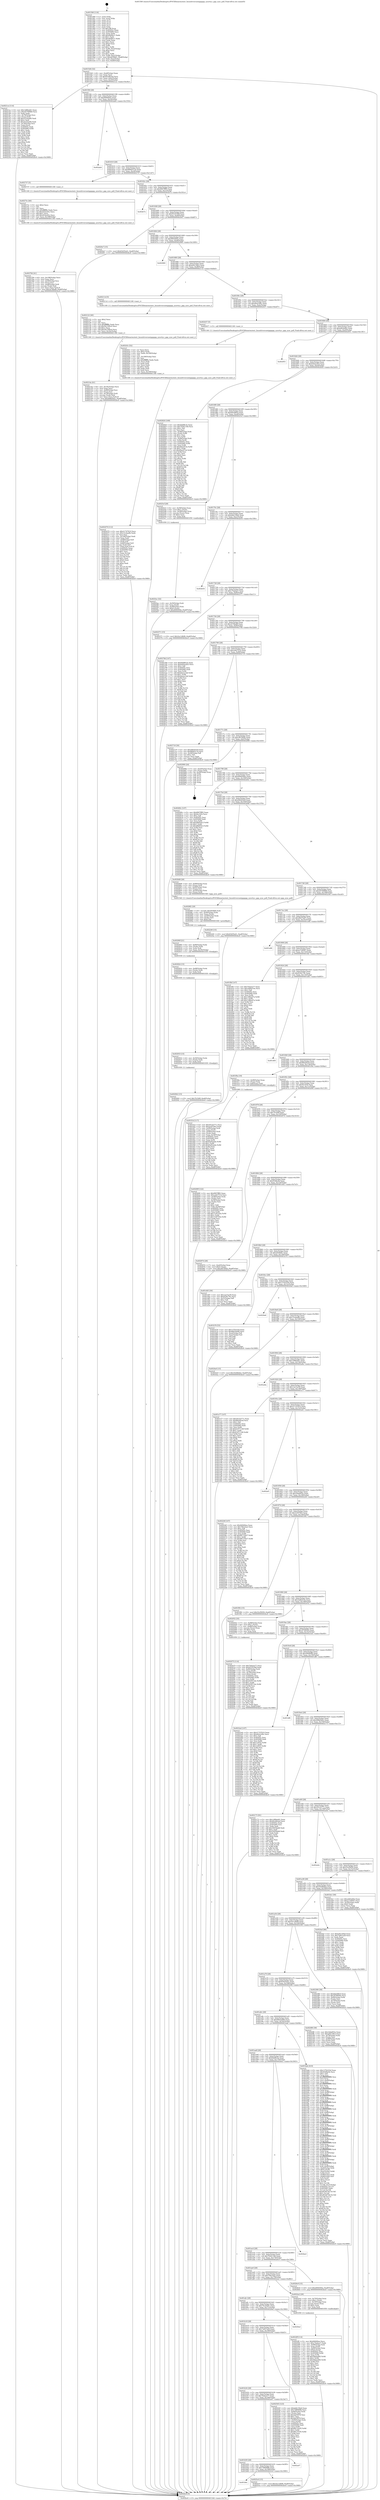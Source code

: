 digraph "0x401560" {
  label = "0x401560 (/mnt/c/Users/mathe/Desktop/tcc/POCII/binaries/extr_linuxdriversnetpppppp_synctty.c_ppp_sync_poll_Final-ollvm.out::main(0))"
  labelloc = "t"
  node[shape=record]

  Entry [label="",width=0.3,height=0.3,shape=circle,fillcolor=black,style=filled]
  "0x4015d4" [label="{
     0x4015d4 [32]\l
     | [instrs]\l
     &nbsp;&nbsp;0x4015d4 \<+6\>: mov -0xa8(%rbp),%eax\l
     &nbsp;&nbsp;0x4015da \<+2\>: mov %eax,%ecx\l
     &nbsp;&nbsp;0x4015dc \<+6\>: sub $0x82c9b2ad,%ecx\l
     &nbsp;&nbsp;0x4015e2 \<+6\>: mov %eax,-0xbc(%rbp)\l
     &nbsp;&nbsp;0x4015e8 \<+6\>: mov %ecx,-0xc0(%rbp)\l
     &nbsp;&nbsp;0x4015ee \<+6\>: je 00000000004021ce \<main+0xc6e\>\l
  }"]
  "0x4021ce" [label="{
     0x4021ce [114]\l
     | [instrs]\l
     &nbsp;&nbsp;0x4021ce \<+5\>: mov $0x1d99edd1,%eax\l
     &nbsp;&nbsp;0x4021d3 \<+5\>: mov $0xd57069b8,%ecx\l
     &nbsp;&nbsp;0x4021d8 \<+2\>: xor %edx,%edx\l
     &nbsp;&nbsp;0x4021da \<+4\>: mov -0x78(%rbp),%rsi\l
     &nbsp;&nbsp;0x4021de \<+2\>: mov (%rsi),%edi\l
     &nbsp;&nbsp;0x4021e0 \<+6\>: add $0x521bea60,%edi\l
     &nbsp;&nbsp;0x4021e6 \<+3\>: add $0x1,%edi\l
     &nbsp;&nbsp;0x4021e9 \<+6\>: sub $0x521bea60,%edi\l
     &nbsp;&nbsp;0x4021ef \<+4\>: mov -0x78(%rbp),%rsi\l
     &nbsp;&nbsp;0x4021f3 \<+2\>: mov %edi,(%rsi)\l
     &nbsp;&nbsp;0x4021f5 \<+7\>: mov 0x40505c,%edi\l
     &nbsp;&nbsp;0x4021fc \<+8\>: mov 0x405060,%r8d\l
     &nbsp;&nbsp;0x402204 \<+3\>: sub $0x1,%edx\l
     &nbsp;&nbsp;0x402207 \<+3\>: mov %edi,%r9d\l
     &nbsp;&nbsp;0x40220a \<+3\>: add %edx,%r9d\l
     &nbsp;&nbsp;0x40220d \<+4\>: imul %r9d,%edi\l
     &nbsp;&nbsp;0x402211 \<+3\>: and $0x1,%edi\l
     &nbsp;&nbsp;0x402214 \<+3\>: cmp $0x0,%edi\l
     &nbsp;&nbsp;0x402217 \<+4\>: sete %r10b\l
     &nbsp;&nbsp;0x40221b \<+4\>: cmp $0xa,%r8d\l
     &nbsp;&nbsp;0x40221f \<+4\>: setl %r11b\l
     &nbsp;&nbsp;0x402223 \<+3\>: mov %r10b,%bl\l
     &nbsp;&nbsp;0x402226 \<+3\>: and %r11b,%bl\l
     &nbsp;&nbsp;0x402229 \<+3\>: xor %r11b,%r10b\l
     &nbsp;&nbsp;0x40222c \<+3\>: or %r10b,%bl\l
     &nbsp;&nbsp;0x40222f \<+3\>: test $0x1,%bl\l
     &nbsp;&nbsp;0x402232 \<+3\>: cmovne %ecx,%eax\l
     &nbsp;&nbsp;0x402235 \<+6\>: mov %eax,-0xa8(%rbp)\l
     &nbsp;&nbsp;0x40223b \<+5\>: jmp 0000000000402bc8 \<main+0x1668\>\l
  }"]
  "0x4015f4" [label="{
     0x4015f4 [28]\l
     | [instrs]\l
     &nbsp;&nbsp;0x4015f4 \<+5\>: jmp 00000000004015f9 \<main+0x99\>\l
     &nbsp;&nbsp;0x4015f9 \<+6\>: mov -0xbc(%rbp),%eax\l
     &nbsp;&nbsp;0x4015ff \<+5\>: sub $0x8494f4ee,%eax\l
     &nbsp;&nbsp;0x401604 \<+6\>: mov %eax,-0xc4(%rbp)\l
     &nbsp;&nbsp;0x40160a \<+6\>: je 0000000000402ab4 \<main+0x1554\>\l
  }"]
  Exit [label="",width=0.3,height=0.3,shape=circle,fillcolor=black,style=filled,peripheries=2]
  "0x402ab4" [label="{
     0x402ab4\l
  }", style=dashed]
  "0x401610" [label="{
     0x401610 [28]\l
     | [instrs]\l
     &nbsp;&nbsp;0x401610 \<+5\>: jmp 0000000000401615 \<main+0xb5\>\l
     &nbsp;&nbsp;0x401615 \<+6\>: mov -0xbc(%rbp),%eax\l
     &nbsp;&nbsp;0x40161b \<+5\>: sub $0x869d3116,%eax\l
     &nbsp;&nbsp;0x401620 \<+6\>: mov %eax,-0xc8(%rbp)\l
     &nbsp;&nbsp;0x401626 \<+6\>: je 0000000000402737 \<main+0x11d7\>\l
  }"]
  "0x402942" [label="{
     0x402942 [15]\l
     | [instrs]\l
     &nbsp;&nbsp;0x402942 \<+10\>: movl $0x7fc549f,-0xa8(%rbp)\l
     &nbsp;&nbsp;0x40294c \<+5\>: jmp 0000000000402bc8 \<main+0x1668\>\l
  }"]
  "0x402737" [label="{
     0x402737 [5]\l
     | [instrs]\l
     &nbsp;&nbsp;0x402737 \<+5\>: call 0000000000401160 \<next_i\>\l
     | [calls]\l
     &nbsp;&nbsp;0x401160 \{1\} (/mnt/c/Users/mathe/Desktop/tcc/POCII/binaries/extr_linuxdriversnetpppppp_synctty.c_ppp_sync_poll_Final-ollvm.out::next_i)\l
  }"]
  "0x40162c" [label="{
     0x40162c [28]\l
     | [instrs]\l
     &nbsp;&nbsp;0x40162c \<+5\>: jmp 0000000000401631 \<main+0xd1\>\l
     &nbsp;&nbsp;0x401631 \<+6\>: mov -0xbc(%rbp),%eax\l
     &nbsp;&nbsp;0x401637 \<+5\>: sub $0x8907ff95,%eax\l
     &nbsp;&nbsp;0x40163c \<+6\>: mov %eax,-0xcc(%rbp)\l
     &nbsp;&nbsp;0x401642 \<+6\>: je 0000000000402b7e \<main+0x161e\>\l
  }"]
  "0x402933" [label="{
     0x402933 [15]\l
     | [instrs]\l
     &nbsp;&nbsp;0x402933 \<+4\>: mov -0x50(%rbp),%rdx\l
     &nbsp;&nbsp;0x402937 \<+3\>: mov (%rdx),%rdx\l
     &nbsp;&nbsp;0x40293a \<+3\>: mov %rdx,%rdi\l
     &nbsp;&nbsp;0x40293d \<+5\>: call 0000000000401030 \<free@plt\>\l
     | [calls]\l
     &nbsp;&nbsp;0x401030 \{1\} (unknown)\l
  }"]
  "0x402b7e" [label="{
     0x402b7e\l
  }", style=dashed]
  "0x401648" [label="{
     0x401648 [28]\l
     | [instrs]\l
     &nbsp;&nbsp;0x401648 \<+5\>: jmp 000000000040164d \<main+0xed\>\l
     &nbsp;&nbsp;0x40164d \<+6\>: mov -0xbc(%rbp),%eax\l
     &nbsp;&nbsp;0x401653 \<+5\>: sub $0x9316184f,%eax\l
     &nbsp;&nbsp;0x401658 \<+6\>: mov %eax,-0xd0(%rbp)\l
     &nbsp;&nbsp;0x40165e \<+6\>: je 00000000004020e7 \<main+0xb87\>\l
  }"]
  "0x402924" [label="{
     0x402924 [15]\l
     | [instrs]\l
     &nbsp;&nbsp;0x402924 \<+4\>: mov -0x68(%rbp),%rdx\l
     &nbsp;&nbsp;0x402928 \<+3\>: mov (%rdx),%rdx\l
     &nbsp;&nbsp;0x40292b \<+3\>: mov %rdx,%rdi\l
     &nbsp;&nbsp;0x40292e \<+5\>: call 0000000000401030 \<free@plt\>\l
     | [calls]\l
     &nbsp;&nbsp;0x401030 \{1\} (unknown)\l
  }"]
  "0x4020e7" [label="{
     0x4020e7 [15]\l
     | [instrs]\l
     &nbsp;&nbsp;0x4020e7 \<+10\>: movl $0x63d35a41,-0xa8(%rbp)\l
     &nbsp;&nbsp;0x4020f1 \<+5\>: jmp 0000000000402bc8 \<main+0x1668\>\l
  }"]
  "0x401664" [label="{
     0x401664 [28]\l
     | [instrs]\l
     &nbsp;&nbsp;0x401664 \<+5\>: jmp 0000000000401669 \<main+0x109\>\l
     &nbsp;&nbsp;0x401669 \<+6\>: mov -0xbc(%rbp),%eax\l
     &nbsp;&nbsp;0x40166f \<+5\>: sub $0x9955fd5a,%eax\l
     &nbsp;&nbsp;0x401674 \<+6\>: mov %eax,-0xd4(%rbp)\l
     &nbsp;&nbsp;0x40167a \<+6\>: je 0000000000402960 \<main+0x1400\>\l
  }"]
  "0x40290f" [label="{
     0x40290f [21]\l
     | [instrs]\l
     &nbsp;&nbsp;0x40290f \<+4\>: mov -0x80(%rbp),%rdx\l
     &nbsp;&nbsp;0x402913 \<+3\>: mov (%rdx),%rdx\l
     &nbsp;&nbsp;0x402916 \<+3\>: mov %rdx,%rdi\l
     &nbsp;&nbsp;0x402919 \<+6\>: mov %eax,-0x19c(%rbp)\l
     &nbsp;&nbsp;0x40291f \<+5\>: call 0000000000401030 \<free@plt\>\l
     | [calls]\l
     &nbsp;&nbsp;0x401030 \{1\} (unknown)\l
  }"]
  "0x402960" [label="{
     0x402960\l
  }", style=dashed]
  "0x401680" [label="{
     0x401680 [28]\l
     | [instrs]\l
     &nbsp;&nbsp;0x401680 \<+5\>: jmp 0000000000401685 \<main+0x125\>\l
     &nbsp;&nbsp;0x401685 \<+6\>: mov -0xbc(%rbp),%eax\l
     &nbsp;&nbsp;0x40168b \<+5\>: sub $0xa00138e3,%eax\l
     &nbsp;&nbsp;0x401690 \<+6\>: mov %eax,-0xd8(%rbp)\l
     &nbsp;&nbsp;0x401696 \<+6\>: je 000000000040211d \<main+0xbbd\>\l
  }"]
  "0x4028f2" [label="{
     0x4028f2 [29]\l
     | [instrs]\l
     &nbsp;&nbsp;0x4028f2 \<+10\>: movabs $0x4030b6,%rdi\l
     &nbsp;&nbsp;0x4028fc \<+4\>: mov -0x40(%rbp),%rdx\l
     &nbsp;&nbsp;0x402900 \<+2\>: mov %eax,(%rdx)\l
     &nbsp;&nbsp;0x402902 \<+4\>: mov -0x40(%rbp),%rdx\l
     &nbsp;&nbsp;0x402906 \<+2\>: mov (%rdx),%esi\l
     &nbsp;&nbsp;0x402908 \<+2\>: mov $0x0,%al\l
     &nbsp;&nbsp;0x40290a \<+5\>: call 0000000000401040 \<printf@plt\>\l
     | [calls]\l
     &nbsp;&nbsp;0x401040 \{1\} (unknown)\l
  }"]
  "0x40211d" [label="{
     0x40211d [5]\l
     | [instrs]\l
     &nbsp;&nbsp;0x40211d \<+5\>: call 0000000000401160 \<next_i\>\l
     | [calls]\l
     &nbsp;&nbsp;0x401160 \{1\} (/mnt/c/Users/mathe/Desktop/tcc/POCII/binaries/extr_linuxdriversnetpppppp_synctty.c_ppp_sync_poll_Final-ollvm.out::next_i)\l
  }"]
  "0x40169c" [label="{
     0x40169c [28]\l
     | [instrs]\l
     &nbsp;&nbsp;0x40169c \<+5\>: jmp 00000000004016a1 \<main+0x141\>\l
     &nbsp;&nbsp;0x4016a1 \<+6\>: mov -0xbc(%rbp),%eax\l
     &nbsp;&nbsp;0x4016a7 \<+5\>: sub $0xa9cb169c,%eax\l
     &nbsp;&nbsp;0x4016ac \<+6\>: mov %eax,-0xdc(%rbp)\l
     &nbsp;&nbsp;0x4016b2 \<+6\>: je 0000000000402437 \<main+0xed7\>\l
  }"]
  "0x402764" [label="{
     0x402764 [41]\l
     | [instrs]\l
     &nbsp;&nbsp;0x402764 \<+6\>: mov -0x198(%rbp),%ecx\l
     &nbsp;&nbsp;0x40276a \<+3\>: imul %eax,%ecx\l
     &nbsp;&nbsp;0x40276d \<+4\>: mov -0x50(%rbp),%rsi\l
     &nbsp;&nbsp;0x402771 \<+3\>: mov (%rsi),%rsi\l
     &nbsp;&nbsp;0x402774 \<+4\>: mov -0x48(%rbp),%rdi\l
     &nbsp;&nbsp;0x402778 \<+3\>: movslq (%rdi),%rdi\l
     &nbsp;&nbsp;0x40277b \<+3\>: mov %ecx,(%rsi,%rdi,4)\l
     &nbsp;&nbsp;0x40277e \<+10\>: movl $0xcb76baf8,-0xa8(%rbp)\l
     &nbsp;&nbsp;0x402788 \<+5\>: jmp 0000000000402bc8 \<main+0x1668\>\l
  }"]
  "0x402437" [label="{
     0x402437 [5]\l
     | [instrs]\l
     &nbsp;&nbsp;0x402437 \<+5\>: call 0000000000401160 \<next_i\>\l
     | [calls]\l
     &nbsp;&nbsp;0x401160 \{1\} (/mnt/c/Users/mathe/Desktop/tcc/POCII/binaries/extr_linuxdriversnetpppppp_synctty.c_ppp_sync_poll_Final-ollvm.out::next_i)\l
  }"]
  "0x4016b8" [label="{
     0x4016b8 [28]\l
     | [instrs]\l
     &nbsp;&nbsp;0x4016b8 \<+5\>: jmp 00000000004016bd \<main+0x15d\>\l
     &nbsp;&nbsp;0x4016bd \<+6\>: mov -0xbc(%rbp),%eax\l
     &nbsp;&nbsp;0x4016c3 \<+5\>: sub $0xad03e0b2,%eax\l
     &nbsp;&nbsp;0x4016c8 \<+6\>: mov %eax,-0xe0(%rbp)\l
     &nbsp;&nbsp;0x4016ce \<+6\>: je 0000000000402951 \<main+0x13f1\>\l
  }"]
  "0x40273c" [label="{
     0x40273c [40]\l
     | [instrs]\l
     &nbsp;&nbsp;0x40273c \<+5\>: mov $0x2,%ecx\l
     &nbsp;&nbsp;0x402741 \<+1\>: cltd\l
     &nbsp;&nbsp;0x402742 \<+2\>: idiv %ecx\l
     &nbsp;&nbsp;0x402744 \<+6\>: imul $0xfffffffe,%edx,%ecx\l
     &nbsp;&nbsp;0x40274a \<+6\>: sub $0xd25acb5c,%ecx\l
     &nbsp;&nbsp;0x402750 \<+3\>: add $0x1,%ecx\l
     &nbsp;&nbsp;0x402753 \<+6\>: add $0xd25acb5c,%ecx\l
     &nbsp;&nbsp;0x402759 \<+6\>: mov %ecx,-0x198(%rbp)\l
     &nbsp;&nbsp;0x40275f \<+5\>: call 0000000000401160 \<next_i\>\l
     | [calls]\l
     &nbsp;&nbsp;0x401160 \{1\} (/mnt/c/Users/mathe/Desktop/tcc/POCII/binaries/extr_linuxdriversnetpppppp_synctty.c_ppp_sync_poll_Final-ollvm.out::next_i)\l
  }"]
  "0x402951" [label="{
     0x402951\l
  }", style=dashed]
  "0x4016d4" [label="{
     0x4016d4 [28]\l
     | [instrs]\l
     &nbsp;&nbsp;0x4016d4 \<+5\>: jmp 00000000004016d9 \<main+0x179\>\l
     &nbsp;&nbsp;0x4016d9 \<+6\>: mov -0xbc(%rbp),%eax\l
     &nbsp;&nbsp;0x4016df \<+5\>: sub $0xb442e2b3,%eax\l
     &nbsp;&nbsp;0x4016e4 \<+6\>: mov %eax,-0xe4(%rbp)\l
     &nbsp;&nbsp;0x4016ea \<+6\>: je 0000000000402820 \<main+0x12c0\>\l
  }"]
  "0x4025ec" [label="{
     0x4025ec [32]\l
     | [instrs]\l
     &nbsp;&nbsp;0x4025ec \<+4\>: mov -0x50(%rbp),%rdi\l
     &nbsp;&nbsp;0x4025f0 \<+3\>: mov %rax,(%rdi)\l
     &nbsp;&nbsp;0x4025f3 \<+4\>: mov -0x48(%rbp),%rax\l
     &nbsp;&nbsp;0x4025f7 \<+6\>: movl $0x0,(%rax)\l
     &nbsp;&nbsp;0x4025fd \<+10\>: movl $0xd094564e,-0xa8(%rbp)\l
     &nbsp;&nbsp;0x402607 \<+5\>: jmp 0000000000402bc8 \<main+0x1668\>\l
  }"]
  "0x402820" [label="{
     0x402820 [169]\l
     | [instrs]\l
     &nbsp;&nbsp;0x402820 \<+5\>: mov $0x6dd9fc3e,%eax\l
     &nbsp;&nbsp;0x402825 \<+5\>: mov $0x7026119d,%ecx\l
     &nbsp;&nbsp;0x40282a \<+2\>: mov $0x1,%dl\l
     &nbsp;&nbsp;0x40282c \<+2\>: xor %esi,%esi\l
     &nbsp;&nbsp;0x40282e \<+4\>: mov -0x48(%rbp),%rdi\l
     &nbsp;&nbsp;0x402832 \<+3\>: mov (%rdi),%r8d\l
     &nbsp;&nbsp;0x402835 \<+3\>: sub $0x1,%esi\l
     &nbsp;&nbsp;0x402838 \<+3\>: sub %esi,%r8d\l
     &nbsp;&nbsp;0x40283b \<+4\>: mov -0x48(%rbp),%rdi\l
     &nbsp;&nbsp;0x40283f \<+3\>: mov %r8d,(%rdi)\l
     &nbsp;&nbsp;0x402842 \<+7\>: mov 0x40505c,%esi\l
     &nbsp;&nbsp;0x402849 \<+8\>: mov 0x405060,%r8d\l
     &nbsp;&nbsp;0x402851 \<+3\>: mov %esi,%r9d\l
     &nbsp;&nbsp;0x402854 \<+7\>: add $0x60ac97cb,%r9d\l
     &nbsp;&nbsp;0x40285b \<+4\>: sub $0x1,%r9d\l
     &nbsp;&nbsp;0x40285f \<+7\>: sub $0x60ac97cb,%r9d\l
     &nbsp;&nbsp;0x402866 \<+4\>: imul %r9d,%esi\l
     &nbsp;&nbsp;0x40286a \<+3\>: and $0x1,%esi\l
     &nbsp;&nbsp;0x40286d \<+3\>: cmp $0x0,%esi\l
     &nbsp;&nbsp;0x402870 \<+4\>: sete %r10b\l
     &nbsp;&nbsp;0x402874 \<+4\>: cmp $0xa,%r8d\l
     &nbsp;&nbsp;0x402878 \<+4\>: setl %r11b\l
     &nbsp;&nbsp;0x40287c \<+3\>: mov %r10b,%bl\l
     &nbsp;&nbsp;0x40287f \<+3\>: xor $0xff,%bl\l
     &nbsp;&nbsp;0x402882 \<+3\>: mov %r11b,%r14b\l
     &nbsp;&nbsp;0x402885 \<+4\>: xor $0xff,%r14b\l
     &nbsp;&nbsp;0x402889 \<+3\>: xor $0x0,%dl\l
     &nbsp;&nbsp;0x40288c \<+3\>: mov %bl,%r15b\l
     &nbsp;&nbsp;0x40288f \<+4\>: and $0x0,%r15b\l
     &nbsp;&nbsp;0x402893 \<+3\>: and %dl,%r10b\l
     &nbsp;&nbsp;0x402896 \<+3\>: mov %r14b,%r12b\l
     &nbsp;&nbsp;0x402899 \<+4\>: and $0x0,%r12b\l
     &nbsp;&nbsp;0x40289d \<+3\>: and %dl,%r11b\l
     &nbsp;&nbsp;0x4028a0 \<+3\>: or %r10b,%r15b\l
     &nbsp;&nbsp;0x4028a3 \<+3\>: or %r11b,%r12b\l
     &nbsp;&nbsp;0x4028a6 \<+3\>: xor %r12b,%r15b\l
     &nbsp;&nbsp;0x4028a9 \<+3\>: or %r14b,%bl\l
     &nbsp;&nbsp;0x4028ac \<+3\>: xor $0xff,%bl\l
     &nbsp;&nbsp;0x4028af \<+3\>: or $0x0,%dl\l
     &nbsp;&nbsp;0x4028b2 \<+2\>: and %dl,%bl\l
     &nbsp;&nbsp;0x4028b4 \<+3\>: or %bl,%r15b\l
     &nbsp;&nbsp;0x4028b7 \<+4\>: test $0x1,%r15b\l
     &nbsp;&nbsp;0x4028bb \<+3\>: cmovne %ecx,%eax\l
     &nbsp;&nbsp;0x4028be \<+6\>: mov %eax,-0xa8(%rbp)\l
     &nbsp;&nbsp;0x4028c4 \<+5\>: jmp 0000000000402bc8 \<main+0x1668\>\l
  }"]
  "0x4016f0" [label="{
     0x4016f0 [28]\l
     | [instrs]\l
     &nbsp;&nbsp;0x4016f0 \<+5\>: jmp 00000000004016f5 \<main+0x195\>\l
     &nbsp;&nbsp;0x4016f5 \<+6\>: mov -0xbc(%rbp),%eax\l
     &nbsp;&nbsp;0x4016fb \<+5\>: sub $0xb6248fc0,%eax\l
     &nbsp;&nbsp;0x401700 \<+6\>: mov %eax,-0xe8(%rbp)\l
     &nbsp;&nbsp;0x401706 \<+6\>: je 00000000004025cf \<main+0x106f\>\l
  }"]
  "0x401b6c" [label="{
     0x401b6c\l
  }", style=dashed]
  "0x4025cf" [label="{
     0x4025cf [29]\l
     | [instrs]\l
     &nbsp;&nbsp;0x4025cf \<+4\>: mov -0x58(%rbp),%rax\l
     &nbsp;&nbsp;0x4025d3 \<+6\>: movl $0x1,(%rax)\l
     &nbsp;&nbsp;0x4025d9 \<+4\>: mov -0x58(%rbp),%rax\l
     &nbsp;&nbsp;0x4025dd \<+3\>: movslq (%rax),%rax\l
     &nbsp;&nbsp;0x4025e0 \<+4\>: shl $0x2,%rax\l
     &nbsp;&nbsp;0x4025e4 \<+3\>: mov %rax,%rdi\l
     &nbsp;&nbsp;0x4025e7 \<+5\>: call 0000000000401050 \<malloc@plt\>\l
     | [calls]\l
     &nbsp;&nbsp;0x401050 \{1\} (unknown)\l
  }"]
  "0x40170c" [label="{
     0x40170c [28]\l
     | [instrs]\l
     &nbsp;&nbsp;0x40170c \<+5\>: jmp 0000000000401711 \<main+0x1b1\>\l
     &nbsp;&nbsp;0x401711 \<+6\>: mov -0xbc(%rbp),%eax\l
     &nbsp;&nbsp;0x401717 \<+5\>: sub $0xbdb159e6,%eax\l
     &nbsp;&nbsp;0x40171c \<+6\>: mov %eax,-0xec(%rbp)\l
     &nbsp;&nbsp;0x401722 \<+6\>: je 0000000000402b54 \<main+0x15f4\>\l
  }"]
  "0x4025c0" [label="{
     0x4025c0 [15]\l
     | [instrs]\l
     &nbsp;&nbsp;0x4025c0 \<+10\>: movl $0x5ec1db99,-0xa8(%rbp)\l
     &nbsp;&nbsp;0x4025ca \<+5\>: jmp 0000000000402bc8 \<main+0x1668\>\l
  }"]
  "0x402b54" [label="{
     0x402b54\l
  }", style=dashed]
  "0x401728" [label="{
     0x401728 [28]\l
     | [instrs]\l
     &nbsp;&nbsp;0x401728 \<+5\>: jmp 000000000040172d \<main+0x1cd\>\l
     &nbsp;&nbsp;0x40172d \<+6\>: mov -0xbc(%rbp),%eax\l
     &nbsp;&nbsp;0x401733 \<+5\>: sub $0xc7babee7,%eax\l
     &nbsp;&nbsp;0x401738 \<+6\>: mov %eax,-0xf0(%rbp)\l
     &nbsp;&nbsp;0x40173e \<+6\>: je 0000000000402371 \<main+0xe11\>\l
  }"]
  "0x401b50" [label="{
     0x401b50 [28]\l
     | [instrs]\l
     &nbsp;&nbsp;0x401b50 \<+5\>: jmp 0000000000401b55 \<main+0x5f5\>\l
     &nbsp;&nbsp;0x401b55 \<+6\>: mov -0xbc(%rbp),%eax\l
     &nbsp;&nbsp;0x401b5b \<+5\>: sub $0x7d80fd86,%eax\l
     &nbsp;&nbsp;0x401b60 \<+6\>: mov %eax,-0x188(%rbp)\l
     &nbsp;&nbsp;0x401b66 \<+6\>: je 00000000004025c0 \<main+0x1060\>\l
  }"]
  "0x402371" [label="{
     0x402371 [15]\l
     | [instrs]\l
     &nbsp;&nbsp;0x402371 \<+10\>: movl $0x5ec1db99,-0xa8(%rbp)\l
     &nbsp;&nbsp;0x40237b \<+5\>: jmp 0000000000402bc8 \<main+0x1668\>\l
  }"]
  "0x401744" [label="{
     0x401744 [28]\l
     | [instrs]\l
     &nbsp;&nbsp;0x401744 \<+5\>: jmp 0000000000401749 \<main+0x1e9\>\l
     &nbsp;&nbsp;0x401749 \<+6\>: mov -0xbc(%rbp),%eax\l
     &nbsp;&nbsp;0x40174f \<+5\>: sub $0xcb76baf8,%eax\l
     &nbsp;&nbsp;0x401754 \<+6\>: mov %eax,-0xf4(%rbp)\l
     &nbsp;&nbsp;0x40175a \<+6\>: je 000000000040278d \<main+0x122d\>\l
  }"]
  "0x402a47" [label="{
     0x402a47\l
  }", style=dashed]
  "0x40278d" [label="{
     0x40278d [147]\l
     | [instrs]\l
     &nbsp;&nbsp;0x40278d \<+5\>: mov $0x6dd9fc3e,%eax\l
     &nbsp;&nbsp;0x402792 \<+5\>: mov $0xb442e2b3,%ecx\l
     &nbsp;&nbsp;0x402797 \<+2\>: mov $0x1,%dl\l
     &nbsp;&nbsp;0x402799 \<+7\>: mov 0x40505c,%esi\l
     &nbsp;&nbsp;0x4027a0 \<+7\>: mov 0x405060,%edi\l
     &nbsp;&nbsp;0x4027a7 \<+3\>: mov %esi,%r8d\l
     &nbsp;&nbsp;0x4027aa \<+7\>: add $0xbdcee1dd,%r8d\l
     &nbsp;&nbsp;0x4027b1 \<+4\>: sub $0x1,%r8d\l
     &nbsp;&nbsp;0x4027b5 \<+7\>: sub $0xbdcee1dd,%r8d\l
     &nbsp;&nbsp;0x4027bc \<+4\>: imul %r8d,%esi\l
     &nbsp;&nbsp;0x4027c0 \<+3\>: and $0x1,%esi\l
     &nbsp;&nbsp;0x4027c3 \<+3\>: cmp $0x0,%esi\l
     &nbsp;&nbsp;0x4027c6 \<+4\>: sete %r9b\l
     &nbsp;&nbsp;0x4027ca \<+3\>: cmp $0xa,%edi\l
     &nbsp;&nbsp;0x4027cd \<+4\>: setl %r10b\l
     &nbsp;&nbsp;0x4027d1 \<+3\>: mov %r9b,%r11b\l
     &nbsp;&nbsp;0x4027d4 \<+4\>: xor $0xff,%r11b\l
     &nbsp;&nbsp;0x4027d8 \<+3\>: mov %r10b,%bl\l
     &nbsp;&nbsp;0x4027db \<+3\>: xor $0xff,%bl\l
     &nbsp;&nbsp;0x4027de \<+3\>: xor $0x0,%dl\l
     &nbsp;&nbsp;0x4027e1 \<+3\>: mov %r11b,%r14b\l
     &nbsp;&nbsp;0x4027e4 \<+4\>: and $0x0,%r14b\l
     &nbsp;&nbsp;0x4027e8 \<+3\>: and %dl,%r9b\l
     &nbsp;&nbsp;0x4027eb \<+3\>: mov %bl,%r15b\l
     &nbsp;&nbsp;0x4027ee \<+4\>: and $0x0,%r15b\l
     &nbsp;&nbsp;0x4027f2 \<+3\>: and %dl,%r10b\l
     &nbsp;&nbsp;0x4027f5 \<+3\>: or %r9b,%r14b\l
     &nbsp;&nbsp;0x4027f8 \<+3\>: or %r10b,%r15b\l
     &nbsp;&nbsp;0x4027fb \<+3\>: xor %r15b,%r14b\l
     &nbsp;&nbsp;0x4027fe \<+3\>: or %bl,%r11b\l
     &nbsp;&nbsp;0x402801 \<+4\>: xor $0xff,%r11b\l
     &nbsp;&nbsp;0x402805 \<+3\>: or $0x0,%dl\l
     &nbsp;&nbsp;0x402808 \<+3\>: and %dl,%r11b\l
     &nbsp;&nbsp;0x40280b \<+3\>: or %r11b,%r14b\l
     &nbsp;&nbsp;0x40280e \<+4\>: test $0x1,%r14b\l
     &nbsp;&nbsp;0x402812 \<+3\>: cmovne %ecx,%eax\l
     &nbsp;&nbsp;0x402815 \<+6\>: mov %eax,-0xa8(%rbp)\l
     &nbsp;&nbsp;0x40281b \<+5\>: jmp 0000000000402bc8 \<main+0x1668\>\l
  }"]
  "0x401760" [label="{
     0x401760 [28]\l
     | [instrs]\l
     &nbsp;&nbsp;0x401760 \<+5\>: jmp 0000000000401765 \<main+0x205\>\l
     &nbsp;&nbsp;0x401765 \<+6\>: mov -0xbc(%rbp),%eax\l
     &nbsp;&nbsp;0x40176b \<+5\>: sub $0xce627514,%eax\l
     &nbsp;&nbsp;0x401770 \<+6\>: mov %eax,-0xf8(%rbp)\l
     &nbsp;&nbsp;0x401776 \<+6\>: je 0000000000402719 \<main+0x11b9\>\l
  }"]
  "0x401b34" [label="{
     0x401b34 [28]\l
     | [instrs]\l
     &nbsp;&nbsp;0x401b34 \<+5\>: jmp 0000000000401b39 \<main+0x5d9\>\l
     &nbsp;&nbsp;0x401b39 \<+6\>: mov -0xbc(%rbp),%eax\l
     &nbsp;&nbsp;0x401b3f \<+5\>: sub $0x7bda2a77,%eax\l
     &nbsp;&nbsp;0x401b44 \<+6\>: mov %eax,-0x184(%rbp)\l
     &nbsp;&nbsp;0x401b4a \<+6\>: je 0000000000402a47 \<main+0x14e7\>\l
  }"]
  "0x402719" [label="{
     0x402719 [30]\l
     | [instrs]\l
     &nbsp;&nbsp;0x402719 \<+5\>: mov $0xd46203e9,%eax\l
     &nbsp;&nbsp;0x40271e \<+5\>: mov $0x869d3116,%ecx\l
     &nbsp;&nbsp;0x402723 \<+3\>: mov -0x29(%rbp),%dl\l
     &nbsp;&nbsp;0x402726 \<+3\>: test $0x1,%dl\l
     &nbsp;&nbsp;0x402729 \<+3\>: cmovne %ecx,%eax\l
     &nbsp;&nbsp;0x40272c \<+6\>: mov %eax,-0xa8(%rbp)\l
     &nbsp;&nbsp;0x402732 \<+5\>: jmp 0000000000402bc8 \<main+0x1668\>\l
  }"]
  "0x40177c" [label="{
     0x40177c [28]\l
     | [instrs]\l
     &nbsp;&nbsp;0x40177c \<+5\>: jmp 0000000000401781 \<main+0x221\>\l
     &nbsp;&nbsp;0x401781 \<+6\>: mov -0xbc(%rbp),%eax\l
     &nbsp;&nbsp;0x401787 \<+5\>: sub $0xcf87092b,%eax\l
     &nbsp;&nbsp;0x40178c \<+6\>: mov %eax,-0xfc(%rbp)\l
     &nbsp;&nbsp;0x401792 \<+6\>: je 0000000000402990 \<main+0x1430\>\l
  }"]
  "0x402545" [label="{
     0x402545 [123]\l
     | [instrs]\l
     &nbsp;&nbsp;0x402545 \<+5\>: mov $0xbdb159e6,%eax\l
     &nbsp;&nbsp;0x40254a \<+5\>: mov $0x7d80fd86,%ecx\l
     &nbsp;&nbsp;0x40254f \<+4\>: mov -0x60(%rbp),%rdx\l
     &nbsp;&nbsp;0x402553 \<+2\>: mov (%rdx),%esi\l
     &nbsp;&nbsp;0x402555 \<+6\>: add $0x4af1f678,%esi\l
     &nbsp;&nbsp;0x40255b \<+3\>: add $0x1,%esi\l
     &nbsp;&nbsp;0x40255e \<+6\>: sub $0x4af1f678,%esi\l
     &nbsp;&nbsp;0x402564 \<+4\>: mov -0x60(%rbp),%rdx\l
     &nbsp;&nbsp;0x402568 \<+2\>: mov %esi,(%rdx)\l
     &nbsp;&nbsp;0x40256a \<+7\>: mov 0x40505c,%esi\l
     &nbsp;&nbsp;0x402571 \<+7\>: mov 0x405060,%edi\l
     &nbsp;&nbsp;0x402578 \<+3\>: mov %esi,%r8d\l
     &nbsp;&nbsp;0x40257b \<+7\>: add $0x68110c05,%r8d\l
     &nbsp;&nbsp;0x402582 \<+4\>: sub $0x1,%r8d\l
     &nbsp;&nbsp;0x402586 \<+7\>: sub $0x68110c05,%r8d\l
     &nbsp;&nbsp;0x40258d \<+4\>: imul %r8d,%esi\l
     &nbsp;&nbsp;0x402591 \<+3\>: and $0x1,%esi\l
     &nbsp;&nbsp;0x402594 \<+3\>: cmp $0x0,%esi\l
     &nbsp;&nbsp;0x402597 \<+4\>: sete %r9b\l
     &nbsp;&nbsp;0x40259b \<+3\>: cmp $0xa,%edi\l
     &nbsp;&nbsp;0x40259e \<+4\>: setl %r10b\l
     &nbsp;&nbsp;0x4025a2 \<+3\>: mov %r9b,%r11b\l
     &nbsp;&nbsp;0x4025a5 \<+3\>: and %r10b,%r11b\l
     &nbsp;&nbsp;0x4025a8 \<+3\>: xor %r10b,%r9b\l
     &nbsp;&nbsp;0x4025ab \<+3\>: or %r9b,%r11b\l
     &nbsp;&nbsp;0x4025ae \<+4\>: test $0x1,%r11b\l
     &nbsp;&nbsp;0x4025b2 \<+3\>: cmovne %ecx,%eax\l
     &nbsp;&nbsp;0x4025b5 \<+6\>: mov %eax,-0xa8(%rbp)\l
     &nbsp;&nbsp;0x4025bb \<+5\>: jmp 0000000000402bc8 \<main+0x1668\>\l
  }"]
  "0x402990" [label="{
     0x402990 [24]\l
     | [instrs]\l
     &nbsp;&nbsp;0x402990 \<+7\>: mov -0xa0(%rbp),%rax\l
     &nbsp;&nbsp;0x402997 \<+2\>: mov (%rax),%eax\l
     &nbsp;&nbsp;0x402999 \<+4\>: lea -0x28(%rbp),%rsp\l
     &nbsp;&nbsp;0x40299d \<+1\>: pop %rbx\l
     &nbsp;&nbsp;0x40299e \<+2\>: pop %r12\l
     &nbsp;&nbsp;0x4029a0 \<+2\>: pop %r13\l
     &nbsp;&nbsp;0x4029a2 \<+2\>: pop %r14\l
     &nbsp;&nbsp;0x4029a4 \<+2\>: pop %r15\l
     &nbsp;&nbsp;0x4029a6 \<+1\>: pop %rbp\l
     &nbsp;&nbsp;0x4029a7 \<+1\>: ret\l
  }"]
  "0x401798" [label="{
     0x401798 [28]\l
     | [instrs]\l
     &nbsp;&nbsp;0x401798 \<+5\>: jmp 000000000040179d \<main+0x23d\>\l
     &nbsp;&nbsp;0x40179d \<+6\>: mov -0xbc(%rbp),%eax\l
     &nbsp;&nbsp;0x4017a3 \<+5\>: sub $0xd094564e,%eax\l
     &nbsp;&nbsp;0x4017a8 \<+6\>: mov %eax,-0x100(%rbp)\l
     &nbsp;&nbsp;0x4017ae \<+6\>: je 000000000040260c \<main+0x10ac\>\l
  }"]
  "0x401b18" [label="{
     0x401b18 [28]\l
     | [instrs]\l
     &nbsp;&nbsp;0x401b18 \<+5\>: jmp 0000000000401b1d \<main+0x5bd\>\l
     &nbsp;&nbsp;0x401b1d \<+6\>: mov -0xbc(%rbp),%eax\l
     &nbsp;&nbsp;0x401b23 \<+5\>: sub $0x7a607a29,%eax\l
     &nbsp;&nbsp;0x401b28 \<+6\>: mov %eax,-0x180(%rbp)\l
     &nbsp;&nbsp;0x401b2e \<+6\>: je 0000000000402545 \<main+0xfe5\>\l
  }"]
  "0x40260c" [label="{
     0x40260c [147]\l
     | [instrs]\l
     &nbsp;&nbsp;0x40260c \<+5\>: mov $0x8907ff95,%eax\l
     &nbsp;&nbsp;0x402611 \<+5\>: mov $0x9e1934,%ecx\l
     &nbsp;&nbsp;0x402616 \<+2\>: mov $0x1,%dl\l
     &nbsp;&nbsp;0x402618 \<+7\>: mov 0x40505c,%esi\l
     &nbsp;&nbsp;0x40261f \<+7\>: mov 0x405060,%edi\l
     &nbsp;&nbsp;0x402626 \<+3\>: mov %esi,%r8d\l
     &nbsp;&nbsp;0x402629 \<+7\>: add $0xd84f3dc3,%r8d\l
     &nbsp;&nbsp;0x402630 \<+4\>: sub $0x1,%r8d\l
     &nbsp;&nbsp;0x402634 \<+7\>: sub $0xd84f3dc3,%r8d\l
     &nbsp;&nbsp;0x40263b \<+4\>: imul %r8d,%esi\l
     &nbsp;&nbsp;0x40263f \<+3\>: and $0x1,%esi\l
     &nbsp;&nbsp;0x402642 \<+3\>: cmp $0x0,%esi\l
     &nbsp;&nbsp;0x402645 \<+4\>: sete %r9b\l
     &nbsp;&nbsp;0x402649 \<+3\>: cmp $0xa,%edi\l
     &nbsp;&nbsp;0x40264c \<+4\>: setl %r10b\l
     &nbsp;&nbsp;0x402650 \<+3\>: mov %r9b,%r11b\l
     &nbsp;&nbsp;0x402653 \<+4\>: xor $0xff,%r11b\l
     &nbsp;&nbsp;0x402657 \<+3\>: mov %r10b,%bl\l
     &nbsp;&nbsp;0x40265a \<+3\>: xor $0xff,%bl\l
     &nbsp;&nbsp;0x40265d \<+3\>: xor $0x1,%dl\l
     &nbsp;&nbsp;0x402660 \<+3\>: mov %r11b,%r14b\l
     &nbsp;&nbsp;0x402663 \<+4\>: and $0xff,%r14b\l
     &nbsp;&nbsp;0x402667 \<+3\>: and %dl,%r9b\l
     &nbsp;&nbsp;0x40266a \<+3\>: mov %bl,%r15b\l
     &nbsp;&nbsp;0x40266d \<+4\>: and $0xff,%r15b\l
     &nbsp;&nbsp;0x402671 \<+3\>: and %dl,%r10b\l
     &nbsp;&nbsp;0x402674 \<+3\>: or %r9b,%r14b\l
     &nbsp;&nbsp;0x402677 \<+3\>: or %r10b,%r15b\l
     &nbsp;&nbsp;0x40267a \<+3\>: xor %r15b,%r14b\l
     &nbsp;&nbsp;0x40267d \<+3\>: or %bl,%r11b\l
     &nbsp;&nbsp;0x402680 \<+4\>: xor $0xff,%r11b\l
     &nbsp;&nbsp;0x402684 \<+3\>: or $0x1,%dl\l
     &nbsp;&nbsp;0x402687 \<+3\>: and %dl,%r11b\l
     &nbsp;&nbsp;0x40268a \<+3\>: or %r11b,%r14b\l
     &nbsp;&nbsp;0x40268d \<+4\>: test $0x1,%r14b\l
     &nbsp;&nbsp;0x402691 \<+3\>: cmovne %ecx,%eax\l
     &nbsp;&nbsp;0x402694 \<+6\>: mov %eax,-0xa8(%rbp)\l
     &nbsp;&nbsp;0x40269a \<+5\>: jmp 0000000000402bc8 \<main+0x1668\>\l
  }"]
  "0x4017b4" [label="{
     0x4017b4 [28]\l
     | [instrs]\l
     &nbsp;&nbsp;0x4017b4 \<+5\>: jmp 00000000004017b9 \<main+0x259\>\l
     &nbsp;&nbsp;0x4017b9 \<+6\>: mov -0xbc(%rbp),%eax\l
     &nbsp;&nbsp;0x4017bf \<+5\>: sub $0xd46203e9,%eax\l
     &nbsp;&nbsp;0x4017c4 \<+6\>: mov %eax,-0x104(%rbp)\l
     &nbsp;&nbsp;0x4017ca \<+6\>: je 00000000004028d8 \<main+0x1378\>\l
  }"]
  "0x4029ed" [label="{
     0x4029ed\l
  }", style=dashed]
  "0x4028d8" [label="{
     0x4028d8 [26]\l
     | [instrs]\l
     &nbsp;&nbsp;0x4028d8 \<+4\>: mov -0x80(%rbp),%rax\l
     &nbsp;&nbsp;0x4028dc \<+3\>: mov (%rax),%rdi\l
     &nbsp;&nbsp;0x4028df \<+4\>: mov -0x68(%rbp),%rax\l
     &nbsp;&nbsp;0x4028e3 \<+3\>: mov (%rax),%rsi\l
     &nbsp;&nbsp;0x4028e6 \<+4\>: mov -0x50(%rbp),%rax\l
     &nbsp;&nbsp;0x4028ea \<+3\>: mov (%rax),%rdx\l
     &nbsp;&nbsp;0x4028ed \<+5\>: call 0000000000401540 \<ppp_sync_poll\>\l
     | [calls]\l
     &nbsp;&nbsp;0x401540 \{1\} (/mnt/c/Users/mathe/Desktop/tcc/POCII/binaries/extr_linuxdriversnetpppppp_synctty.c_ppp_sync_poll_Final-ollvm.out::ppp_sync_poll)\l
  }"]
  "0x4017d0" [label="{
     0x4017d0 [28]\l
     | [instrs]\l
     &nbsp;&nbsp;0x4017d0 \<+5\>: jmp 00000000004017d5 \<main+0x275\>\l
     &nbsp;&nbsp;0x4017d5 \<+6\>: mov -0xbc(%rbp),%eax\l
     &nbsp;&nbsp;0x4017db \<+5\>: sub $0xd57069b8,%eax\l
     &nbsp;&nbsp;0x4017e0 \<+6\>: mov %eax,-0x108(%rbp)\l
     &nbsp;&nbsp;0x4017e6 \<+6\>: je 0000000000402240 \<main+0xce0\>\l
  }"]
  "0x402470" [label="{
     0x402470 [112]\l
     | [instrs]\l
     &nbsp;&nbsp;0x402470 \<+5\>: mov $0x21747610,%ecx\l
     &nbsp;&nbsp;0x402475 \<+5\>: mov $0x13c4aa9b,%edx\l
     &nbsp;&nbsp;0x40247a \<+2\>: xor %esi,%esi\l
     &nbsp;&nbsp;0x40247c \<+6\>: mov -0x194(%rbp),%edi\l
     &nbsp;&nbsp;0x402482 \<+3\>: imul %eax,%edi\l
     &nbsp;&nbsp;0x402485 \<+4\>: mov -0x68(%rbp),%r8\l
     &nbsp;&nbsp;0x402489 \<+3\>: mov (%r8),%r8\l
     &nbsp;&nbsp;0x40248c \<+4\>: mov -0x60(%rbp),%r9\l
     &nbsp;&nbsp;0x402490 \<+3\>: movslq (%r9),%r9\l
     &nbsp;&nbsp;0x402493 \<+4\>: mov %edi,(%r8,%r9,4)\l
     &nbsp;&nbsp;0x402497 \<+7\>: mov 0x40505c,%eax\l
     &nbsp;&nbsp;0x40249e \<+7\>: mov 0x405060,%edi\l
     &nbsp;&nbsp;0x4024a5 \<+3\>: sub $0x1,%esi\l
     &nbsp;&nbsp;0x4024a8 \<+3\>: mov %eax,%r10d\l
     &nbsp;&nbsp;0x4024ab \<+3\>: add %esi,%r10d\l
     &nbsp;&nbsp;0x4024ae \<+4\>: imul %r10d,%eax\l
     &nbsp;&nbsp;0x4024b2 \<+3\>: and $0x1,%eax\l
     &nbsp;&nbsp;0x4024b5 \<+3\>: cmp $0x0,%eax\l
     &nbsp;&nbsp;0x4024b8 \<+4\>: sete %r11b\l
     &nbsp;&nbsp;0x4024bc \<+3\>: cmp $0xa,%edi\l
     &nbsp;&nbsp;0x4024bf \<+3\>: setl %bl\l
     &nbsp;&nbsp;0x4024c2 \<+3\>: mov %r11b,%r14b\l
     &nbsp;&nbsp;0x4024c5 \<+3\>: and %bl,%r14b\l
     &nbsp;&nbsp;0x4024c8 \<+3\>: xor %bl,%r11b\l
     &nbsp;&nbsp;0x4024cb \<+3\>: or %r11b,%r14b\l
     &nbsp;&nbsp;0x4024ce \<+4\>: test $0x1,%r14b\l
     &nbsp;&nbsp;0x4024d2 \<+3\>: cmovne %edx,%ecx\l
     &nbsp;&nbsp;0x4024d5 \<+6\>: mov %ecx,-0xa8(%rbp)\l
     &nbsp;&nbsp;0x4024db \<+5\>: jmp 0000000000402bc8 \<main+0x1668\>\l
  }"]
  "0x402240" [label="{
     0x402240 [15]\l
     | [instrs]\l
     &nbsp;&nbsp;0x402240 \<+10\>: movl $0x63d35a41,-0xa8(%rbp)\l
     &nbsp;&nbsp;0x40224a \<+5\>: jmp 0000000000402bc8 \<main+0x1668\>\l
  }"]
  "0x4017ec" [label="{
     0x4017ec [28]\l
     | [instrs]\l
     &nbsp;&nbsp;0x4017ec \<+5\>: jmp 00000000004017f1 \<main+0x291\>\l
     &nbsp;&nbsp;0x4017f1 \<+6\>: mov -0xbc(%rbp),%eax\l
     &nbsp;&nbsp;0x4017f7 \<+5\>: sub $0xd8d75e67,%eax\l
     &nbsp;&nbsp;0x4017fc \<+6\>: mov %eax,-0x10c(%rbp)\l
     &nbsp;&nbsp;0x401802 \<+6\>: je 0000000000401e68 \<main+0x908\>\l
  }"]
  "0x40243c" [label="{
     0x40243c [52]\l
     | [instrs]\l
     &nbsp;&nbsp;0x40243c \<+2\>: xor %ecx,%ecx\l
     &nbsp;&nbsp;0x40243e \<+5\>: mov $0x2,%edx\l
     &nbsp;&nbsp;0x402443 \<+6\>: mov %edx,-0x190(%rbp)\l
     &nbsp;&nbsp;0x402449 \<+1\>: cltd\l
     &nbsp;&nbsp;0x40244a \<+6\>: mov -0x190(%rbp),%esi\l
     &nbsp;&nbsp;0x402450 \<+2\>: idiv %esi\l
     &nbsp;&nbsp;0x402452 \<+6\>: imul $0xfffffffe,%edx,%edx\l
     &nbsp;&nbsp;0x402458 \<+2\>: mov %ecx,%edi\l
     &nbsp;&nbsp;0x40245a \<+2\>: sub %edx,%edi\l
     &nbsp;&nbsp;0x40245c \<+2\>: mov %ecx,%edx\l
     &nbsp;&nbsp;0x40245e \<+3\>: sub $0x1,%edx\l
     &nbsp;&nbsp;0x402461 \<+2\>: add %edx,%edi\l
     &nbsp;&nbsp;0x402463 \<+2\>: sub %edi,%ecx\l
     &nbsp;&nbsp;0x402465 \<+6\>: mov %ecx,-0x194(%rbp)\l
     &nbsp;&nbsp;0x40246b \<+5\>: call 0000000000401160 \<next_i\>\l
     | [calls]\l
     &nbsp;&nbsp;0x401160 \{1\} (/mnt/c/Users/mathe/Desktop/tcc/POCII/binaries/extr_linuxdriversnetpppppp_synctty.c_ppp_sync_poll_Final-ollvm.out::next_i)\l
  }"]
  "0x401e68" [label="{
     0x401e68\l
  }", style=dashed]
  "0x401808" [label="{
     0x401808 [28]\l
     | [instrs]\l
     &nbsp;&nbsp;0x401808 \<+5\>: jmp 000000000040180d \<main+0x2ad\>\l
     &nbsp;&nbsp;0x40180d \<+6\>: mov -0xbc(%rbp),%eax\l
     &nbsp;&nbsp;0x401813 \<+5\>: sub $0xec7285b7,%eax\l
     &nbsp;&nbsp;0x401818 \<+6\>: mov %eax,-0x110(%rbp)\l
     &nbsp;&nbsp;0x40181e \<+6\>: je 0000000000401fbf \<main+0xa5f\>\l
  }"]
  "0x4022ff" [label="{
     0x4022ff [114]\l
     | [instrs]\l
     &nbsp;&nbsp;0x4022ff \<+5\>: mov $0x8494f4ee,%ecx\l
     &nbsp;&nbsp;0x402304 \<+5\>: mov $0xc7babee7,%edx\l
     &nbsp;&nbsp;0x402309 \<+4\>: mov -0x68(%rbp),%rdi\l
     &nbsp;&nbsp;0x40230d \<+3\>: mov %rax,(%rdi)\l
     &nbsp;&nbsp;0x402310 \<+4\>: mov -0x60(%rbp),%rax\l
     &nbsp;&nbsp;0x402314 \<+6\>: movl $0x0,(%rax)\l
     &nbsp;&nbsp;0x40231a \<+7\>: mov 0x40505c,%esi\l
     &nbsp;&nbsp;0x402321 \<+8\>: mov 0x405060,%r8d\l
     &nbsp;&nbsp;0x402329 \<+3\>: mov %esi,%r9d\l
     &nbsp;&nbsp;0x40232c \<+7\>: add $0x5bbaad83,%r9d\l
     &nbsp;&nbsp;0x402333 \<+4\>: sub $0x1,%r9d\l
     &nbsp;&nbsp;0x402337 \<+7\>: sub $0x5bbaad83,%r9d\l
     &nbsp;&nbsp;0x40233e \<+4\>: imul %r9d,%esi\l
     &nbsp;&nbsp;0x402342 \<+3\>: and $0x1,%esi\l
     &nbsp;&nbsp;0x402345 \<+3\>: cmp $0x0,%esi\l
     &nbsp;&nbsp;0x402348 \<+4\>: sete %r10b\l
     &nbsp;&nbsp;0x40234c \<+4\>: cmp $0xa,%r8d\l
     &nbsp;&nbsp;0x402350 \<+4\>: setl %r11b\l
     &nbsp;&nbsp;0x402354 \<+3\>: mov %r10b,%bl\l
     &nbsp;&nbsp;0x402357 \<+3\>: and %r11b,%bl\l
     &nbsp;&nbsp;0x40235a \<+3\>: xor %r11b,%r10b\l
     &nbsp;&nbsp;0x40235d \<+3\>: or %r10b,%bl\l
     &nbsp;&nbsp;0x402360 \<+3\>: test $0x1,%bl\l
     &nbsp;&nbsp;0x402363 \<+3\>: cmovne %edx,%ecx\l
     &nbsp;&nbsp;0x402366 \<+6\>: mov %ecx,-0xa8(%rbp)\l
     &nbsp;&nbsp;0x40236c \<+5\>: jmp 0000000000402bc8 \<main+0x1668\>\l
  }"]
  "0x401fbf" [label="{
     0x401fbf [147]\l
     | [instrs]\l
     &nbsp;&nbsp;0x401fbf \<+5\>: mov $0x7bda2a77,%eax\l
     &nbsp;&nbsp;0x401fc4 \<+5\>: mov $0x3a8b410e,%ecx\l
     &nbsp;&nbsp;0x401fc9 \<+2\>: mov $0x1,%dl\l
     &nbsp;&nbsp;0x401fcb \<+7\>: mov 0x40505c,%esi\l
     &nbsp;&nbsp;0x401fd2 \<+7\>: mov 0x405060,%edi\l
     &nbsp;&nbsp;0x401fd9 \<+3\>: mov %esi,%r8d\l
     &nbsp;&nbsp;0x401fdc \<+7\>: sub $0x138ba47a,%r8d\l
     &nbsp;&nbsp;0x401fe3 \<+4\>: sub $0x1,%r8d\l
     &nbsp;&nbsp;0x401fe7 \<+7\>: add $0x138ba47a,%r8d\l
     &nbsp;&nbsp;0x401fee \<+4\>: imul %r8d,%esi\l
     &nbsp;&nbsp;0x401ff2 \<+3\>: and $0x1,%esi\l
     &nbsp;&nbsp;0x401ff5 \<+3\>: cmp $0x0,%esi\l
     &nbsp;&nbsp;0x401ff8 \<+4\>: sete %r9b\l
     &nbsp;&nbsp;0x401ffc \<+3\>: cmp $0xa,%edi\l
     &nbsp;&nbsp;0x401fff \<+4\>: setl %r10b\l
     &nbsp;&nbsp;0x402003 \<+3\>: mov %r9b,%r11b\l
     &nbsp;&nbsp;0x402006 \<+4\>: xor $0xff,%r11b\l
     &nbsp;&nbsp;0x40200a \<+3\>: mov %r10b,%bl\l
     &nbsp;&nbsp;0x40200d \<+3\>: xor $0xff,%bl\l
     &nbsp;&nbsp;0x402010 \<+3\>: xor $0x0,%dl\l
     &nbsp;&nbsp;0x402013 \<+3\>: mov %r11b,%r14b\l
     &nbsp;&nbsp;0x402016 \<+4\>: and $0x0,%r14b\l
     &nbsp;&nbsp;0x40201a \<+3\>: and %dl,%r9b\l
     &nbsp;&nbsp;0x40201d \<+3\>: mov %bl,%r15b\l
     &nbsp;&nbsp;0x402020 \<+4\>: and $0x0,%r15b\l
     &nbsp;&nbsp;0x402024 \<+3\>: and %dl,%r10b\l
     &nbsp;&nbsp;0x402027 \<+3\>: or %r9b,%r14b\l
     &nbsp;&nbsp;0x40202a \<+3\>: or %r10b,%r15b\l
     &nbsp;&nbsp;0x40202d \<+3\>: xor %r15b,%r14b\l
     &nbsp;&nbsp;0x402030 \<+3\>: or %bl,%r11b\l
     &nbsp;&nbsp;0x402033 \<+4\>: xor $0xff,%r11b\l
     &nbsp;&nbsp;0x402037 \<+3\>: or $0x0,%dl\l
     &nbsp;&nbsp;0x40203a \<+3\>: and %dl,%r11b\l
     &nbsp;&nbsp;0x40203d \<+3\>: or %r11b,%r14b\l
     &nbsp;&nbsp;0x402040 \<+4\>: test $0x1,%r14b\l
     &nbsp;&nbsp;0x402044 \<+3\>: cmovne %ecx,%eax\l
     &nbsp;&nbsp;0x402047 \<+6\>: mov %eax,-0xa8(%rbp)\l
     &nbsp;&nbsp;0x40204d \<+5\>: jmp 0000000000402bc8 \<main+0x1668\>\l
  }"]
  "0x401824" [label="{
     0x401824 [28]\l
     | [instrs]\l
     &nbsp;&nbsp;0x401824 \<+5\>: jmp 0000000000401829 \<main+0x2c9\>\l
     &nbsp;&nbsp;0x401829 \<+6\>: mov -0xbc(%rbp),%eax\l
     &nbsp;&nbsp;0x40182f \<+5\>: sub $0xf236179c,%eax\l
     &nbsp;&nbsp;0x401834 \<+6\>: mov %eax,-0x114(%rbp)\l
     &nbsp;&nbsp;0x40183a \<+6\>: je 0000000000401d63 \<main+0x803\>\l
  }"]
  "0x401afc" [label="{
     0x401afc [28]\l
     | [instrs]\l
     &nbsp;&nbsp;0x401afc \<+5\>: jmp 0000000000401b01 \<main+0x5a1\>\l
     &nbsp;&nbsp;0x401b01 \<+6\>: mov -0xbc(%rbp),%eax\l
     &nbsp;&nbsp;0x401b07 \<+5\>: sub $0x74c24261,%eax\l
     &nbsp;&nbsp;0x401b0c \<+6\>: mov %eax,-0x17c(%rbp)\l
     &nbsp;&nbsp;0x401b12 \<+6\>: je 00000000004029ed \<main+0x148d\>\l
  }"]
  "0x401d63" [label="{
     0x401d63\l
  }", style=dashed]
  "0x401840" [label="{
     0x401840 [28]\l
     | [instrs]\l
     &nbsp;&nbsp;0x401840 \<+5\>: jmp 0000000000401845 \<main+0x2e5\>\l
     &nbsp;&nbsp;0x401845 \<+6\>: mov -0xbc(%rbp),%eax\l
     &nbsp;&nbsp;0x40184b \<+5\>: sub $0xf84265c8,%eax\l
     &nbsp;&nbsp;0x401850 \<+6\>: mov %eax,-0x118(%rbp)\l
     &nbsp;&nbsp;0x401856 \<+6\>: je 0000000000401f0a \<main+0x9aa\>\l
  }"]
  "0x4022e2" [label="{
     0x4022e2 [29]\l
     | [instrs]\l
     &nbsp;&nbsp;0x4022e2 \<+4\>: mov -0x70(%rbp),%rax\l
     &nbsp;&nbsp;0x4022e6 \<+6\>: movl $0x1,(%rax)\l
     &nbsp;&nbsp;0x4022ec \<+4\>: mov -0x70(%rbp),%rax\l
     &nbsp;&nbsp;0x4022f0 \<+3\>: movslq (%rax),%rax\l
     &nbsp;&nbsp;0x4022f3 \<+4\>: shl $0x2,%rax\l
     &nbsp;&nbsp;0x4022f7 \<+3\>: mov %rax,%rdi\l
     &nbsp;&nbsp;0x4022fa \<+5\>: call 0000000000401050 \<malloc@plt\>\l
     | [calls]\l
     &nbsp;&nbsp;0x401050 \{1\} (unknown)\l
  }"]
  "0x401f0a" [label="{
     0x401f0a [19]\l
     | [instrs]\l
     &nbsp;&nbsp;0x401f0a \<+7\>: mov -0x98(%rbp),%rax\l
     &nbsp;&nbsp;0x401f11 \<+3\>: mov (%rax),%rax\l
     &nbsp;&nbsp;0x401f14 \<+4\>: mov 0x8(%rax),%rdi\l
     &nbsp;&nbsp;0x401f18 \<+5\>: call 0000000000401060 \<atoi@plt\>\l
     | [calls]\l
     &nbsp;&nbsp;0x401060 \{1\} (unknown)\l
  }"]
  "0x40185c" [label="{
     0x40185c [28]\l
     | [instrs]\l
     &nbsp;&nbsp;0x40185c \<+5\>: jmp 0000000000401861 \<main+0x301\>\l
     &nbsp;&nbsp;0x401861 \<+6\>: mov -0xbc(%rbp),%eax\l
     &nbsp;&nbsp;0x401867 \<+5\>: sub $0x9e1934,%eax\l
     &nbsp;&nbsp;0x40186c \<+6\>: mov %eax,-0x11c(%rbp)\l
     &nbsp;&nbsp;0x401872 \<+6\>: je 000000000040269f \<main+0x113f\>\l
  }"]
  "0x401ae0" [label="{
     0x401ae0 [28]\l
     | [instrs]\l
     &nbsp;&nbsp;0x401ae0 \<+5\>: jmp 0000000000401ae5 \<main+0x585\>\l
     &nbsp;&nbsp;0x401ae5 \<+6\>: mov -0xbc(%rbp),%eax\l
     &nbsp;&nbsp;0x401aeb \<+5\>: sub $0x70fa1ba2,%eax\l
     &nbsp;&nbsp;0x401af0 \<+6\>: mov %eax,-0x178(%rbp)\l
     &nbsp;&nbsp;0x401af6 \<+6\>: je 00000000004022e2 \<main+0xd82\>\l
  }"]
  "0x40269f" [label="{
     0x40269f [122]\l
     | [instrs]\l
     &nbsp;&nbsp;0x40269f \<+5\>: mov $0x8907ff95,%eax\l
     &nbsp;&nbsp;0x4026a4 \<+5\>: mov $0xce627514,%ecx\l
     &nbsp;&nbsp;0x4026a9 \<+4\>: mov -0x48(%rbp),%rdx\l
     &nbsp;&nbsp;0x4026ad \<+2\>: mov (%rdx),%esi\l
     &nbsp;&nbsp;0x4026af \<+4\>: mov -0x58(%rbp),%rdx\l
     &nbsp;&nbsp;0x4026b3 \<+2\>: cmp (%rdx),%esi\l
     &nbsp;&nbsp;0x4026b5 \<+4\>: setl %dil\l
     &nbsp;&nbsp;0x4026b9 \<+4\>: and $0x1,%dil\l
     &nbsp;&nbsp;0x4026bd \<+4\>: mov %dil,-0x29(%rbp)\l
     &nbsp;&nbsp;0x4026c1 \<+7\>: mov 0x40505c,%esi\l
     &nbsp;&nbsp;0x4026c8 \<+8\>: mov 0x405060,%r8d\l
     &nbsp;&nbsp;0x4026d0 \<+3\>: mov %esi,%r9d\l
     &nbsp;&nbsp;0x4026d3 \<+7\>: add $0x7c507d3a,%r9d\l
     &nbsp;&nbsp;0x4026da \<+4\>: sub $0x1,%r9d\l
     &nbsp;&nbsp;0x4026de \<+7\>: sub $0x7c507d3a,%r9d\l
     &nbsp;&nbsp;0x4026e5 \<+4\>: imul %r9d,%esi\l
     &nbsp;&nbsp;0x4026e9 \<+3\>: and $0x1,%esi\l
     &nbsp;&nbsp;0x4026ec \<+3\>: cmp $0x0,%esi\l
     &nbsp;&nbsp;0x4026ef \<+4\>: sete %dil\l
     &nbsp;&nbsp;0x4026f3 \<+4\>: cmp $0xa,%r8d\l
     &nbsp;&nbsp;0x4026f7 \<+4\>: setl %r10b\l
     &nbsp;&nbsp;0x4026fb \<+3\>: mov %dil,%r11b\l
     &nbsp;&nbsp;0x4026fe \<+3\>: and %r10b,%r11b\l
     &nbsp;&nbsp;0x402701 \<+3\>: xor %r10b,%dil\l
     &nbsp;&nbsp;0x402704 \<+3\>: or %dil,%r11b\l
     &nbsp;&nbsp;0x402707 \<+4\>: test $0x1,%r11b\l
     &nbsp;&nbsp;0x40270b \<+3\>: cmovne %ecx,%eax\l
     &nbsp;&nbsp;0x40270e \<+6\>: mov %eax,-0xa8(%rbp)\l
     &nbsp;&nbsp;0x402714 \<+5\>: jmp 0000000000402bc8 \<main+0x1668\>\l
  }"]
  "0x401878" [label="{
     0x401878 [28]\l
     | [instrs]\l
     &nbsp;&nbsp;0x401878 \<+5\>: jmp 000000000040187d \<main+0x31d\>\l
     &nbsp;&nbsp;0x40187d \<+6\>: mov -0xbc(%rbp),%eax\l
     &nbsp;&nbsp;0x401883 \<+5\>: sub $0x7fc549f,%eax\l
     &nbsp;&nbsp;0x401888 \<+6\>: mov %eax,-0x120(%rbp)\l
     &nbsp;&nbsp;0x40188e \<+6\>: je 0000000000402974 \<main+0x1414\>\l
  }"]
  "0x4028c9" [label="{
     0x4028c9 [15]\l
     | [instrs]\l
     &nbsp;&nbsp;0x4028c9 \<+10\>: movl $0xd094564e,-0xa8(%rbp)\l
     &nbsp;&nbsp;0x4028d3 \<+5\>: jmp 0000000000402bc8 \<main+0x1668\>\l
  }"]
  "0x402974" [label="{
     0x402974 [28]\l
     | [instrs]\l
     &nbsp;&nbsp;0x402974 \<+7\>: mov -0xa0(%rbp),%rax\l
     &nbsp;&nbsp;0x40297b \<+6\>: movl $0x0,(%rax)\l
     &nbsp;&nbsp;0x402981 \<+10\>: movl $0xcf87092b,-0xa8(%rbp)\l
     &nbsp;&nbsp;0x40298b \<+5\>: jmp 0000000000402bc8 \<main+0x1668\>\l
  }"]
  "0x401894" [label="{
     0x401894 [28]\l
     | [instrs]\l
     &nbsp;&nbsp;0x401894 \<+5\>: jmp 0000000000401899 \<main+0x339\>\l
     &nbsp;&nbsp;0x401899 \<+6\>: mov -0xbc(%rbp),%eax\l
     &nbsp;&nbsp;0x40189f \<+5\>: sub $0x9348a3b,%eax\l
     &nbsp;&nbsp;0x4018a4 \<+6\>: mov %eax,-0x124(%rbp)\l
     &nbsp;&nbsp;0x4018aa \<+6\>: je 0000000000401d45 \<main+0x7e5\>\l
  }"]
  "0x401ac4" [label="{
     0x401ac4 [28]\l
     | [instrs]\l
     &nbsp;&nbsp;0x401ac4 \<+5\>: jmp 0000000000401ac9 \<main+0x569\>\l
     &nbsp;&nbsp;0x401ac9 \<+6\>: mov -0xbc(%rbp),%eax\l
     &nbsp;&nbsp;0x401acf \<+5\>: sub $0x7026119d,%eax\l
     &nbsp;&nbsp;0x401ad4 \<+6\>: mov %eax,-0x174(%rbp)\l
     &nbsp;&nbsp;0x401ada \<+6\>: je 00000000004028c9 \<main+0x1369\>\l
  }"]
  "0x401d45" [label="{
     0x401d45 [30]\l
     | [instrs]\l
     &nbsp;&nbsp;0x401d45 \<+5\>: mov $0x1ea7ac59,%eax\l
     &nbsp;&nbsp;0x401d4a \<+5\>: mov $0xf236179c,%ecx\l
     &nbsp;&nbsp;0x401d4f \<+3\>: mov -0x31(%rbp),%dl\l
     &nbsp;&nbsp;0x401d52 \<+3\>: test $0x1,%dl\l
     &nbsp;&nbsp;0x401d55 \<+3\>: cmovne %ecx,%eax\l
     &nbsp;&nbsp;0x401d58 \<+6\>: mov %eax,-0xa8(%rbp)\l
     &nbsp;&nbsp;0x401d5e \<+5\>: jmp 0000000000402bc8 \<main+0x1668\>\l
  }"]
  "0x4018b0" [label="{
     0x4018b0 [28]\l
     | [instrs]\l
     &nbsp;&nbsp;0x4018b0 \<+5\>: jmp 00000000004018b5 \<main+0x355\>\l
     &nbsp;&nbsp;0x4018b5 \<+6\>: mov -0xbc(%rbp),%eax\l
     &nbsp;&nbsp;0x4018bb \<+5\>: sub $0xa630b81,%eax\l
     &nbsp;&nbsp;0x4018c0 \<+6\>: mov %eax,-0x128(%rbp)\l
     &nbsp;&nbsp;0x4018c6 \<+6\>: je 0000000000401b76 \<main+0x616\>\l
  }"]
  "0x402ba3" [label="{
     0x402ba3\l
  }", style=dashed]
  "0x401b76" [label="{
     0x401b76 [53]\l
     | [instrs]\l
     &nbsp;&nbsp;0x401b76 \<+5\>: mov $0x137b233d,%eax\l
     &nbsp;&nbsp;0x401b7b \<+5\>: mov $0x6603a948,%ecx\l
     &nbsp;&nbsp;0x401b80 \<+6\>: mov -0xa2(%rbp),%dl\l
     &nbsp;&nbsp;0x401b86 \<+7\>: mov -0xa1(%rbp),%sil\l
     &nbsp;&nbsp;0x401b8d \<+3\>: mov %dl,%dil\l
     &nbsp;&nbsp;0x401b90 \<+3\>: and %sil,%dil\l
     &nbsp;&nbsp;0x401b93 \<+3\>: xor %sil,%dl\l
     &nbsp;&nbsp;0x401b96 \<+3\>: or %dl,%dil\l
     &nbsp;&nbsp;0x401b99 \<+4\>: test $0x1,%dil\l
     &nbsp;&nbsp;0x401b9d \<+3\>: cmovne %ecx,%eax\l
     &nbsp;&nbsp;0x401ba0 \<+6\>: mov %eax,-0xa8(%rbp)\l
     &nbsp;&nbsp;0x401ba6 \<+5\>: jmp 0000000000402bc8 \<main+0x1668\>\l
  }"]
  "0x4018cc" [label="{
     0x4018cc [28]\l
     | [instrs]\l
     &nbsp;&nbsp;0x4018cc \<+5\>: jmp 00000000004018d1 \<main+0x371\>\l
     &nbsp;&nbsp;0x4018d1 \<+6\>: mov -0xbc(%rbp),%eax\l
     &nbsp;&nbsp;0x4018d7 \<+5\>: sub $0x137b233d,%eax\l
     &nbsp;&nbsp;0x4018dc \<+6\>: mov %eax,-0x12c(%rbp)\l
     &nbsp;&nbsp;0x4018e2 \<+6\>: je 00000000004029a8 \<main+0x1448\>\l
  }"]
  "0x402bc8" [label="{
     0x402bc8 [5]\l
     | [instrs]\l
     &nbsp;&nbsp;0x402bc8 \<+5\>: jmp 00000000004015d4 \<main+0x74\>\l
  }"]
  "0x401560" [label="{
     0x401560 [116]\l
     | [instrs]\l
     &nbsp;&nbsp;0x401560 \<+1\>: push %rbp\l
     &nbsp;&nbsp;0x401561 \<+3\>: mov %rsp,%rbp\l
     &nbsp;&nbsp;0x401564 \<+2\>: push %r15\l
     &nbsp;&nbsp;0x401566 \<+2\>: push %r14\l
     &nbsp;&nbsp;0x401568 \<+2\>: push %r13\l
     &nbsp;&nbsp;0x40156a \<+2\>: push %r12\l
     &nbsp;&nbsp;0x40156c \<+1\>: push %rbx\l
     &nbsp;&nbsp;0x40156d \<+7\>: sub $0x198,%rsp\l
     &nbsp;&nbsp;0x401574 \<+7\>: mov 0x40505c,%eax\l
     &nbsp;&nbsp;0x40157b \<+7\>: mov 0x405060,%ecx\l
     &nbsp;&nbsp;0x401582 \<+2\>: mov %eax,%edx\l
     &nbsp;&nbsp;0x401584 \<+6\>: add $0xd4d9ec1,%edx\l
     &nbsp;&nbsp;0x40158a \<+3\>: sub $0x1,%edx\l
     &nbsp;&nbsp;0x40158d \<+6\>: sub $0xd4d9ec1,%edx\l
     &nbsp;&nbsp;0x401593 \<+3\>: imul %edx,%eax\l
     &nbsp;&nbsp;0x401596 \<+3\>: and $0x1,%eax\l
     &nbsp;&nbsp;0x401599 \<+3\>: cmp $0x0,%eax\l
     &nbsp;&nbsp;0x40159c \<+4\>: sete %r8b\l
     &nbsp;&nbsp;0x4015a0 \<+4\>: and $0x1,%r8b\l
     &nbsp;&nbsp;0x4015a4 \<+7\>: mov %r8b,-0xa2(%rbp)\l
     &nbsp;&nbsp;0x4015ab \<+3\>: cmp $0xa,%ecx\l
     &nbsp;&nbsp;0x4015ae \<+4\>: setl %r8b\l
     &nbsp;&nbsp;0x4015b2 \<+4\>: and $0x1,%r8b\l
     &nbsp;&nbsp;0x4015b6 \<+7\>: mov %r8b,-0xa1(%rbp)\l
     &nbsp;&nbsp;0x4015bd \<+10\>: movl $0xa630b81,-0xa8(%rbp)\l
     &nbsp;&nbsp;0x4015c7 \<+6\>: mov %edi,-0xac(%rbp)\l
     &nbsp;&nbsp;0x4015cd \<+7\>: mov %rsi,-0xb8(%rbp)\l
  }"]
  "0x40214a" [label="{
     0x40214a [41]\l
     | [instrs]\l
     &nbsp;&nbsp;0x40214a \<+6\>: mov -0x18c(%rbp),%ecx\l
     &nbsp;&nbsp;0x402150 \<+3\>: imul %eax,%ecx\l
     &nbsp;&nbsp;0x402153 \<+4\>: mov -0x80(%rbp),%rsi\l
     &nbsp;&nbsp;0x402157 \<+3\>: mov (%rsi),%rsi\l
     &nbsp;&nbsp;0x40215a \<+4\>: mov -0x78(%rbp),%rdi\l
     &nbsp;&nbsp;0x40215e \<+3\>: movslq (%rdi),%rdi\l
     &nbsp;&nbsp;0x402161 \<+3\>: mov %ecx,(%rsi,%rdi,4)\l
     &nbsp;&nbsp;0x402164 \<+10\>: movl $0x496b5b2c,-0xa8(%rbp)\l
     &nbsp;&nbsp;0x40216e \<+5\>: jmp 0000000000402bc8 \<main+0x1668\>\l
  }"]
  "0x4029a8" [label="{
     0x4029a8\l
  }", style=dashed]
  "0x4018e8" [label="{
     0x4018e8 [28]\l
     | [instrs]\l
     &nbsp;&nbsp;0x4018e8 \<+5\>: jmp 00000000004018ed \<main+0x38d\>\l
     &nbsp;&nbsp;0x4018ed \<+6\>: mov -0xbc(%rbp),%eax\l
     &nbsp;&nbsp;0x4018f3 \<+5\>: sub $0x13c4aa9b,%eax\l
     &nbsp;&nbsp;0x4018f8 \<+6\>: mov %eax,-0x130(%rbp)\l
     &nbsp;&nbsp;0x4018fe \<+6\>: je 00000000004024e0 \<main+0xf80\>\l
  }"]
  "0x402122" [label="{
     0x402122 [40]\l
     | [instrs]\l
     &nbsp;&nbsp;0x402122 \<+5\>: mov $0x2,%ecx\l
     &nbsp;&nbsp;0x402127 \<+1\>: cltd\l
     &nbsp;&nbsp;0x402128 \<+2\>: idiv %ecx\l
     &nbsp;&nbsp;0x40212a \<+6\>: imul $0xfffffffe,%edx,%ecx\l
     &nbsp;&nbsp;0x402130 \<+6\>: sub $0x5b1309c4,%ecx\l
     &nbsp;&nbsp;0x402136 \<+3\>: add $0x1,%ecx\l
     &nbsp;&nbsp;0x402139 \<+6\>: add $0x5b1309c4,%ecx\l
     &nbsp;&nbsp;0x40213f \<+6\>: mov %ecx,-0x18c(%rbp)\l
     &nbsp;&nbsp;0x402145 \<+5\>: call 0000000000401160 \<next_i\>\l
     | [calls]\l
     &nbsp;&nbsp;0x401160 \{1\} (/mnt/c/Users/mathe/Desktop/tcc/POCII/binaries/extr_linuxdriversnetpppppp_synctty.c_ppp_sync_poll_Final-ollvm.out::next_i)\l
  }"]
  "0x4024e0" [label="{
     0x4024e0 [15]\l
     | [instrs]\l
     &nbsp;&nbsp;0x4024e0 \<+10\>: movl $0x5428bbb2,-0xa8(%rbp)\l
     &nbsp;&nbsp;0x4024ea \<+5\>: jmp 0000000000402bc8 \<main+0x1668\>\l
  }"]
  "0x401904" [label="{
     0x401904 [28]\l
     | [instrs]\l
     &nbsp;&nbsp;0x401904 \<+5\>: jmp 0000000000401909 \<main+0x3a9\>\l
     &nbsp;&nbsp;0x401909 \<+6\>: mov -0xbc(%rbp),%eax\l
     &nbsp;&nbsp;0x40190f \<+5\>: sub $0x1d99edd1,%eax\l
     &nbsp;&nbsp;0x401914 \<+6\>: mov %eax,-0x134(%rbp)\l
     &nbsp;&nbsp;0x40191a \<+6\>: je 0000000000402a8a \<main+0x152a\>\l
  }"]
  "0x402075" [label="{
     0x402075 [114]\l
     | [instrs]\l
     &nbsp;&nbsp;0x402075 \<+5\>: mov $0x7bda2a77,%ecx\l
     &nbsp;&nbsp;0x40207a \<+5\>: mov $0x9316184f,%edx\l
     &nbsp;&nbsp;0x40207f \<+4\>: mov -0x80(%rbp),%rdi\l
     &nbsp;&nbsp;0x402083 \<+3\>: mov %rax,(%rdi)\l
     &nbsp;&nbsp;0x402086 \<+4\>: mov -0x78(%rbp),%rax\l
     &nbsp;&nbsp;0x40208a \<+6\>: movl $0x0,(%rax)\l
     &nbsp;&nbsp;0x402090 \<+7\>: mov 0x40505c,%esi\l
     &nbsp;&nbsp;0x402097 \<+8\>: mov 0x405060,%r8d\l
     &nbsp;&nbsp;0x40209f \<+3\>: mov %esi,%r9d\l
     &nbsp;&nbsp;0x4020a2 \<+7\>: add $0x43597c4e,%r9d\l
     &nbsp;&nbsp;0x4020a9 \<+4\>: sub $0x1,%r9d\l
     &nbsp;&nbsp;0x4020ad \<+7\>: sub $0x43597c4e,%r9d\l
     &nbsp;&nbsp;0x4020b4 \<+4\>: imul %r9d,%esi\l
     &nbsp;&nbsp;0x4020b8 \<+3\>: and $0x1,%esi\l
     &nbsp;&nbsp;0x4020bb \<+3\>: cmp $0x0,%esi\l
     &nbsp;&nbsp;0x4020be \<+4\>: sete %r10b\l
     &nbsp;&nbsp;0x4020c2 \<+4\>: cmp $0xa,%r8d\l
     &nbsp;&nbsp;0x4020c6 \<+4\>: setl %r11b\l
     &nbsp;&nbsp;0x4020ca \<+3\>: mov %r10b,%bl\l
     &nbsp;&nbsp;0x4020cd \<+3\>: and %r11b,%bl\l
     &nbsp;&nbsp;0x4020d0 \<+3\>: xor %r11b,%r10b\l
     &nbsp;&nbsp;0x4020d3 \<+3\>: or %r10b,%bl\l
     &nbsp;&nbsp;0x4020d6 \<+3\>: test $0x1,%bl\l
     &nbsp;&nbsp;0x4020d9 \<+3\>: cmovne %edx,%ecx\l
     &nbsp;&nbsp;0x4020dc \<+6\>: mov %ecx,-0xa8(%rbp)\l
     &nbsp;&nbsp;0x4020e2 \<+5\>: jmp 0000000000402bc8 \<main+0x1668\>\l
  }"]
  "0x402a8a" [label="{
     0x402a8a\l
  }", style=dashed]
  "0x401920" [label="{
     0x401920 [28]\l
     | [instrs]\l
     &nbsp;&nbsp;0x401920 \<+5\>: jmp 0000000000401925 \<main+0x3c5\>\l
     &nbsp;&nbsp;0x401925 \<+6\>: mov -0xbc(%rbp),%eax\l
     &nbsp;&nbsp;0x40192b \<+5\>: sub $0x1ea7ac59,%eax\l
     &nbsp;&nbsp;0x401930 \<+6\>: mov %eax,-0x138(%rbp)\l
     &nbsp;&nbsp;0x401936 \<+6\>: je 0000000000401e77 \<main+0x917\>\l
  }"]
  "0x401f1d" [label="{
     0x401f1d [117]\l
     | [instrs]\l
     &nbsp;&nbsp;0x401f1d \<+5\>: mov $0x50143771,%ecx\l
     &nbsp;&nbsp;0x401f22 \<+5\>: mov $0x2e5f70b3,%edx\l
     &nbsp;&nbsp;0x401f27 \<+7\>: mov -0x90(%rbp),%rdi\l
     &nbsp;&nbsp;0x401f2e \<+2\>: mov %eax,(%rdi)\l
     &nbsp;&nbsp;0x401f30 \<+7\>: mov -0x90(%rbp),%rdi\l
     &nbsp;&nbsp;0x401f37 \<+2\>: mov (%rdi),%eax\l
     &nbsp;&nbsp;0x401f39 \<+3\>: mov %eax,-0x30(%rbp)\l
     &nbsp;&nbsp;0x401f3c \<+7\>: mov 0x40505c,%eax\l
     &nbsp;&nbsp;0x401f43 \<+7\>: mov 0x405060,%esi\l
     &nbsp;&nbsp;0x401f4a \<+3\>: mov %eax,%r8d\l
     &nbsp;&nbsp;0x401f4d \<+7\>: sub $0x62d5eada,%r8d\l
     &nbsp;&nbsp;0x401f54 \<+4\>: sub $0x1,%r8d\l
     &nbsp;&nbsp;0x401f58 \<+7\>: add $0x62d5eada,%r8d\l
     &nbsp;&nbsp;0x401f5f \<+4\>: imul %r8d,%eax\l
     &nbsp;&nbsp;0x401f63 \<+3\>: and $0x1,%eax\l
     &nbsp;&nbsp;0x401f66 \<+3\>: cmp $0x0,%eax\l
     &nbsp;&nbsp;0x401f69 \<+4\>: sete %r9b\l
     &nbsp;&nbsp;0x401f6d \<+3\>: cmp $0xa,%esi\l
     &nbsp;&nbsp;0x401f70 \<+4\>: setl %r10b\l
     &nbsp;&nbsp;0x401f74 \<+3\>: mov %r9b,%r11b\l
     &nbsp;&nbsp;0x401f77 \<+3\>: and %r10b,%r11b\l
     &nbsp;&nbsp;0x401f7a \<+3\>: xor %r10b,%r9b\l
     &nbsp;&nbsp;0x401f7d \<+3\>: or %r9b,%r11b\l
     &nbsp;&nbsp;0x401f80 \<+4\>: test $0x1,%r11b\l
     &nbsp;&nbsp;0x401f84 \<+3\>: cmovne %edx,%ecx\l
     &nbsp;&nbsp;0x401f87 \<+6\>: mov %ecx,-0xa8(%rbp)\l
     &nbsp;&nbsp;0x401f8d \<+5\>: jmp 0000000000402bc8 \<main+0x1668\>\l
  }"]
  "0x401e77" [label="{
     0x401e77 [147]\l
     | [instrs]\l
     &nbsp;&nbsp;0x401e77 \<+5\>: mov $0x50143771,%eax\l
     &nbsp;&nbsp;0x401e7c \<+5\>: mov $0xf84265c8,%ecx\l
     &nbsp;&nbsp;0x401e81 \<+2\>: mov $0x1,%dl\l
     &nbsp;&nbsp;0x401e83 \<+7\>: mov 0x40505c,%esi\l
     &nbsp;&nbsp;0x401e8a \<+7\>: mov 0x405060,%edi\l
     &nbsp;&nbsp;0x401e91 \<+3\>: mov %esi,%r8d\l
     &nbsp;&nbsp;0x401e94 \<+7\>: add $0xb1971149,%r8d\l
     &nbsp;&nbsp;0x401e9b \<+4\>: sub $0x1,%r8d\l
     &nbsp;&nbsp;0x401e9f \<+7\>: sub $0xb1971149,%r8d\l
     &nbsp;&nbsp;0x401ea6 \<+4\>: imul %r8d,%esi\l
     &nbsp;&nbsp;0x401eaa \<+3\>: and $0x1,%esi\l
     &nbsp;&nbsp;0x401ead \<+3\>: cmp $0x0,%esi\l
     &nbsp;&nbsp;0x401eb0 \<+4\>: sete %r9b\l
     &nbsp;&nbsp;0x401eb4 \<+3\>: cmp $0xa,%edi\l
     &nbsp;&nbsp;0x401eb7 \<+4\>: setl %r10b\l
     &nbsp;&nbsp;0x401ebb \<+3\>: mov %r9b,%r11b\l
     &nbsp;&nbsp;0x401ebe \<+4\>: xor $0xff,%r11b\l
     &nbsp;&nbsp;0x401ec2 \<+3\>: mov %r10b,%bl\l
     &nbsp;&nbsp;0x401ec5 \<+3\>: xor $0xff,%bl\l
     &nbsp;&nbsp;0x401ec8 \<+3\>: xor $0x1,%dl\l
     &nbsp;&nbsp;0x401ecb \<+3\>: mov %r11b,%r14b\l
     &nbsp;&nbsp;0x401ece \<+4\>: and $0xff,%r14b\l
     &nbsp;&nbsp;0x401ed2 \<+3\>: and %dl,%r9b\l
     &nbsp;&nbsp;0x401ed5 \<+3\>: mov %bl,%r15b\l
     &nbsp;&nbsp;0x401ed8 \<+4\>: and $0xff,%r15b\l
     &nbsp;&nbsp;0x401edc \<+3\>: and %dl,%r10b\l
     &nbsp;&nbsp;0x401edf \<+3\>: or %r9b,%r14b\l
     &nbsp;&nbsp;0x401ee2 \<+3\>: or %r10b,%r15b\l
     &nbsp;&nbsp;0x401ee5 \<+3\>: xor %r15b,%r14b\l
     &nbsp;&nbsp;0x401ee8 \<+3\>: or %bl,%r11b\l
     &nbsp;&nbsp;0x401eeb \<+4\>: xor $0xff,%r11b\l
     &nbsp;&nbsp;0x401eef \<+3\>: or $0x1,%dl\l
     &nbsp;&nbsp;0x401ef2 \<+3\>: and %dl,%r11b\l
     &nbsp;&nbsp;0x401ef5 \<+3\>: or %r11b,%r14b\l
     &nbsp;&nbsp;0x401ef8 \<+4\>: test $0x1,%r14b\l
     &nbsp;&nbsp;0x401efc \<+3\>: cmovne %ecx,%eax\l
     &nbsp;&nbsp;0x401eff \<+6\>: mov %eax,-0xa8(%rbp)\l
     &nbsp;&nbsp;0x401f05 \<+5\>: jmp 0000000000402bc8 \<main+0x1668\>\l
  }"]
  "0x40193c" [label="{
     0x40193c [28]\l
     | [instrs]\l
     &nbsp;&nbsp;0x40193c \<+5\>: jmp 0000000000401941 \<main+0x3e1\>\l
     &nbsp;&nbsp;0x401941 \<+6\>: mov -0xbc(%rbp),%eax\l
     &nbsp;&nbsp;0x401947 \<+5\>: sub $0x21747610,%eax\l
     &nbsp;&nbsp;0x40194c \<+6\>: mov %eax,-0x13c(%rbp)\l
     &nbsp;&nbsp;0x401952 \<+6\>: je 0000000000402af1 \<main+0x1591\>\l
  }"]
  "0x401aa8" [label="{
     0x401aa8 [28]\l
     | [instrs]\l
     &nbsp;&nbsp;0x401aa8 \<+5\>: jmp 0000000000401aad \<main+0x54d\>\l
     &nbsp;&nbsp;0x401aad \<+6\>: mov -0xbc(%rbp),%eax\l
     &nbsp;&nbsp;0x401ab3 \<+5\>: sub $0x6dd9fc3e,%eax\l
     &nbsp;&nbsp;0x401ab8 \<+6\>: mov %eax,-0x170(%rbp)\l
     &nbsp;&nbsp;0x401abe \<+6\>: je 0000000000402ba3 \<main+0x1643\>\l
  }"]
  "0x402af1" [label="{
     0x402af1\l
  }", style=dashed]
  "0x401958" [label="{
     0x401958 [28]\l
     | [instrs]\l
     &nbsp;&nbsp;0x401958 \<+5\>: jmp 000000000040195d \<main+0x3fd\>\l
     &nbsp;&nbsp;0x40195d \<+6\>: mov -0xbc(%rbp),%eax\l
     &nbsp;&nbsp;0x401963 \<+5\>: sub $0x24da952e,%eax\l
     &nbsp;&nbsp;0x401968 \<+6\>: mov %eax,-0x140(%rbp)\l
     &nbsp;&nbsp;0x40196e \<+6\>: je 000000000040224f \<main+0xcef\>\l
  }"]
  "0x401bab" [label="{
     0x401bab [410]\l
     | [instrs]\l
     &nbsp;&nbsp;0x401bab \<+5\>: mov $0x137b233d,%eax\l
     &nbsp;&nbsp;0x401bb0 \<+5\>: mov $0x9348a3b,%ecx\l
     &nbsp;&nbsp;0x401bb5 \<+2\>: mov $0x1,%dl\l
     &nbsp;&nbsp;0x401bb7 \<+3\>: mov %rsp,%rsi\l
     &nbsp;&nbsp;0x401bba \<+4\>: add $0xfffffffffffffff0,%rsi\l
     &nbsp;&nbsp;0x401bbe \<+3\>: mov %rsi,%rsp\l
     &nbsp;&nbsp;0x401bc1 \<+7\>: mov %rsi,-0xa0(%rbp)\l
     &nbsp;&nbsp;0x401bc8 \<+3\>: mov %rsp,%rsi\l
     &nbsp;&nbsp;0x401bcb \<+4\>: add $0xfffffffffffffff0,%rsi\l
     &nbsp;&nbsp;0x401bcf \<+3\>: mov %rsi,%rsp\l
     &nbsp;&nbsp;0x401bd2 \<+3\>: mov %rsp,%rdi\l
     &nbsp;&nbsp;0x401bd5 \<+4\>: add $0xfffffffffffffff0,%rdi\l
     &nbsp;&nbsp;0x401bd9 \<+3\>: mov %rdi,%rsp\l
     &nbsp;&nbsp;0x401bdc \<+7\>: mov %rdi,-0x98(%rbp)\l
     &nbsp;&nbsp;0x401be3 \<+3\>: mov %rsp,%rdi\l
     &nbsp;&nbsp;0x401be6 \<+4\>: add $0xfffffffffffffff0,%rdi\l
     &nbsp;&nbsp;0x401bea \<+3\>: mov %rdi,%rsp\l
     &nbsp;&nbsp;0x401bed \<+7\>: mov %rdi,-0x90(%rbp)\l
     &nbsp;&nbsp;0x401bf4 \<+3\>: mov %rsp,%rdi\l
     &nbsp;&nbsp;0x401bf7 \<+4\>: add $0xfffffffffffffff0,%rdi\l
     &nbsp;&nbsp;0x401bfb \<+3\>: mov %rdi,%rsp\l
     &nbsp;&nbsp;0x401bfe \<+7\>: mov %rdi,-0x88(%rbp)\l
     &nbsp;&nbsp;0x401c05 \<+3\>: mov %rsp,%rdi\l
     &nbsp;&nbsp;0x401c08 \<+4\>: add $0xfffffffffffffff0,%rdi\l
     &nbsp;&nbsp;0x401c0c \<+3\>: mov %rdi,%rsp\l
     &nbsp;&nbsp;0x401c0f \<+4\>: mov %rdi,-0x80(%rbp)\l
     &nbsp;&nbsp;0x401c13 \<+3\>: mov %rsp,%rdi\l
     &nbsp;&nbsp;0x401c16 \<+4\>: add $0xfffffffffffffff0,%rdi\l
     &nbsp;&nbsp;0x401c1a \<+3\>: mov %rdi,%rsp\l
     &nbsp;&nbsp;0x401c1d \<+4\>: mov %rdi,-0x78(%rbp)\l
     &nbsp;&nbsp;0x401c21 \<+3\>: mov %rsp,%rdi\l
     &nbsp;&nbsp;0x401c24 \<+4\>: add $0xfffffffffffffff0,%rdi\l
     &nbsp;&nbsp;0x401c28 \<+3\>: mov %rdi,%rsp\l
     &nbsp;&nbsp;0x401c2b \<+4\>: mov %rdi,-0x70(%rbp)\l
     &nbsp;&nbsp;0x401c2f \<+3\>: mov %rsp,%rdi\l
     &nbsp;&nbsp;0x401c32 \<+4\>: add $0xfffffffffffffff0,%rdi\l
     &nbsp;&nbsp;0x401c36 \<+3\>: mov %rdi,%rsp\l
     &nbsp;&nbsp;0x401c39 \<+4\>: mov %rdi,-0x68(%rbp)\l
     &nbsp;&nbsp;0x401c3d \<+3\>: mov %rsp,%rdi\l
     &nbsp;&nbsp;0x401c40 \<+4\>: add $0xfffffffffffffff0,%rdi\l
     &nbsp;&nbsp;0x401c44 \<+3\>: mov %rdi,%rsp\l
     &nbsp;&nbsp;0x401c47 \<+4\>: mov %rdi,-0x60(%rbp)\l
     &nbsp;&nbsp;0x401c4b \<+3\>: mov %rsp,%rdi\l
     &nbsp;&nbsp;0x401c4e \<+4\>: add $0xfffffffffffffff0,%rdi\l
     &nbsp;&nbsp;0x401c52 \<+3\>: mov %rdi,%rsp\l
     &nbsp;&nbsp;0x401c55 \<+4\>: mov %rdi,-0x58(%rbp)\l
     &nbsp;&nbsp;0x401c59 \<+3\>: mov %rsp,%rdi\l
     &nbsp;&nbsp;0x401c5c \<+4\>: add $0xfffffffffffffff0,%rdi\l
     &nbsp;&nbsp;0x401c60 \<+3\>: mov %rdi,%rsp\l
     &nbsp;&nbsp;0x401c63 \<+4\>: mov %rdi,-0x50(%rbp)\l
     &nbsp;&nbsp;0x401c67 \<+3\>: mov %rsp,%rdi\l
     &nbsp;&nbsp;0x401c6a \<+4\>: add $0xfffffffffffffff0,%rdi\l
     &nbsp;&nbsp;0x401c6e \<+3\>: mov %rdi,%rsp\l
     &nbsp;&nbsp;0x401c71 \<+4\>: mov %rdi,-0x48(%rbp)\l
     &nbsp;&nbsp;0x401c75 \<+3\>: mov %rsp,%rdi\l
     &nbsp;&nbsp;0x401c78 \<+4\>: add $0xfffffffffffffff0,%rdi\l
     &nbsp;&nbsp;0x401c7c \<+3\>: mov %rdi,%rsp\l
     &nbsp;&nbsp;0x401c7f \<+4\>: mov %rdi,-0x40(%rbp)\l
     &nbsp;&nbsp;0x401c83 \<+7\>: mov -0xa0(%rbp),%rdi\l
     &nbsp;&nbsp;0x401c8a \<+6\>: movl $0x0,(%rdi)\l
     &nbsp;&nbsp;0x401c90 \<+7\>: mov -0xac(%rbp),%r8d\l
     &nbsp;&nbsp;0x401c97 \<+3\>: mov %r8d,(%rsi)\l
     &nbsp;&nbsp;0x401c9a \<+7\>: mov -0x98(%rbp),%rdi\l
     &nbsp;&nbsp;0x401ca1 \<+7\>: mov -0xb8(%rbp),%r9\l
     &nbsp;&nbsp;0x401ca8 \<+3\>: mov %r9,(%rdi)\l
     &nbsp;&nbsp;0x401cab \<+3\>: cmpl $0x2,(%rsi)\l
     &nbsp;&nbsp;0x401cae \<+4\>: setne %r10b\l
     &nbsp;&nbsp;0x401cb2 \<+4\>: and $0x1,%r10b\l
     &nbsp;&nbsp;0x401cb6 \<+4\>: mov %r10b,-0x31(%rbp)\l
     &nbsp;&nbsp;0x401cba \<+8\>: mov 0x40505c,%r11d\l
     &nbsp;&nbsp;0x401cc2 \<+7\>: mov 0x405060,%ebx\l
     &nbsp;&nbsp;0x401cc9 \<+3\>: mov %r11d,%r14d\l
     &nbsp;&nbsp;0x401ccc \<+7\>: sub $0xdf1b6744,%r14d\l
     &nbsp;&nbsp;0x401cd3 \<+4\>: sub $0x1,%r14d\l
     &nbsp;&nbsp;0x401cd7 \<+7\>: add $0xdf1b6744,%r14d\l
     &nbsp;&nbsp;0x401cde \<+4\>: imul %r14d,%r11d\l
     &nbsp;&nbsp;0x401ce2 \<+4\>: and $0x1,%r11d\l
     &nbsp;&nbsp;0x401ce6 \<+4\>: cmp $0x0,%r11d\l
     &nbsp;&nbsp;0x401cea \<+4\>: sete %r10b\l
     &nbsp;&nbsp;0x401cee \<+3\>: cmp $0xa,%ebx\l
     &nbsp;&nbsp;0x401cf1 \<+4\>: setl %r15b\l
     &nbsp;&nbsp;0x401cf5 \<+3\>: mov %r10b,%r12b\l
     &nbsp;&nbsp;0x401cf8 \<+4\>: xor $0xff,%r12b\l
     &nbsp;&nbsp;0x401cfc \<+3\>: mov %r15b,%r13b\l
     &nbsp;&nbsp;0x401cff \<+4\>: xor $0xff,%r13b\l
     &nbsp;&nbsp;0x401d03 \<+3\>: xor $0x1,%dl\l
     &nbsp;&nbsp;0x401d06 \<+3\>: mov %r12b,%sil\l
     &nbsp;&nbsp;0x401d09 \<+4\>: and $0xff,%sil\l
     &nbsp;&nbsp;0x401d0d \<+3\>: and %dl,%r10b\l
     &nbsp;&nbsp;0x401d10 \<+3\>: mov %r13b,%dil\l
     &nbsp;&nbsp;0x401d13 \<+4\>: and $0xff,%dil\l
     &nbsp;&nbsp;0x401d17 \<+3\>: and %dl,%r15b\l
     &nbsp;&nbsp;0x401d1a \<+3\>: or %r10b,%sil\l
     &nbsp;&nbsp;0x401d1d \<+3\>: or %r15b,%dil\l
     &nbsp;&nbsp;0x401d20 \<+3\>: xor %dil,%sil\l
     &nbsp;&nbsp;0x401d23 \<+3\>: or %r13b,%r12b\l
     &nbsp;&nbsp;0x401d26 \<+4\>: xor $0xff,%r12b\l
     &nbsp;&nbsp;0x401d2a \<+3\>: or $0x1,%dl\l
     &nbsp;&nbsp;0x401d2d \<+3\>: and %dl,%r12b\l
     &nbsp;&nbsp;0x401d30 \<+3\>: or %r12b,%sil\l
     &nbsp;&nbsp;0x401d33 \<+4\>: test $0x1,%sil\l
     &nbsp;&nbsp;0x401d37 \<+3\>: cmovne %ecx,%eax\l
     &nbsp;&nbsp;0x401d3a \<+6\>: mov %eax,-0xa8(%rbp)\l
     &nbsp;&nbsp;0x401d40 \<+5\>: jmp 0000000000402bc8 \<main+0x1668\>\l
  }"]
  "0x40224f" [label="{
     0x40224f [147]\l
     | [instrs]\l
     &nbsp;&nbsp;0x40224f \<+5\>: mov $0x8494f4ee,%eax\l
     &nbsp;&nbsp;0x402254 \<+5\>: mov $0x70fa1ba2,%ecx\l
     &nbsp;&nbsp;0x402259 \<+2\>: mov $0x1,%dl\l
     &nbsp;&nbsp;0x40225b \<+7\>: mov 0x40505c,%esi\l
     &nbsp;&nbsp;0x402262 \<+7\>: mov 0x405060,%edi\l
     &nbsp;&nbsp;0x402269 \<+3\>: mov %esi,%r8d\l
     &nbsp;&nbsp;0x40226c \<+7\>: add $0x98715b27,%r8d\l
     &nbsp;&nbsp;0x402273 \<+4\>: sub $0x1,%r8d\l
     &nbsp;&nbsp;0x402277 \<+7\>: sub $0x98715b27,%r8d\l
     &nbsp;&nbsp;0x40227e \<+4\>: imul %r8d,%esi\l
     &nbsp;&nbsp;0x402282 \<+3\>: and $0x1,%esi\l
     &nbsp;&nbsp;0x402285 \<+3\>: cmp $0x0,%esi\l
     &nbsp;&nbsp;0x402288 \<+4\>: sete %r9b\l
     &nbsp;&nbsp;0x40228c \<+3\>: cmp $0xa,%edi\l
     &nbsp;&nbsp;0x40228f \<+4\>: setl %r10b\l
     &nbsp;&nbsp;0x402293 \<+3\>: mov %r9b,%r11b\l
     &nbsp;&nbsp;0x402296 \<+4\>: xor $0xff,%r11b\l
     &nbsp;&nbsp;0x40229a \<+3\>: mov %r10b,%bl\l
     &nbsp;&nbsp;0x40229d \<+3\>: xor $0xff,%bl\l
     &nbsp;&nbsp;0x4022a0 \<+3\>: xor $0x0,%dl\l
     &nbsp;&nbsp;0x4022a3 \<+3\>: mov %r11b,%r14b\l
     &nbsp;&nbsp;0x4022a6 \<+4\>: and $0x0,%r14b\l
     &nbsp;&nbsp;0x4022aa \<+3\>: and %dl,%r9b\l
     &nbsp;&nbsp;0x4022ad \<+3\>: mov %bl,%r15b\l
     &nbsp;&nbsp;0x4022b0 \<+4\>: and $0x0,%r15b\l
     &nbsp;&nbsp;0x4022b4 \<+3\>: and %dl,%r10b\l
     &nbsp;&nbsp;0x4022b7 \<+3\>: or %r9b,%r14b\l
     &nbsp;&nbsp;0x4022ba \<+3\>: or %r10b,%r15b\l
     &nbsp;&nbsp;0x4022bd \<+3\>: xor %r15b,%r14b\l
     &nbsp;&nbsp;0x4022c0 \<+3\>: or %bl,%r11b\l
     &nbsp;&nbsp;0x4022c3 \<+4\>: xor $0xff,%r11b\l
     &nbsp;&nbsp;0x4022c7 \<+3\>: or $0x0,%dl\l
     &nbsp;&nbsp;0x4022ca \<+3\>: and %dl,%r11b\l
     &nbsp;&nbsp;0x4022cd \<+3\>: or %r11b,%r14b\l
     &nbsp;&nbsp;0x4022d0 \<+4\>: test $0x1,%r14b\l
     &nbsp;&nbsp;0x4022d4 \<+3\>: cmovne %ecx,%eax\l
     &nbsp;&nbsp;0x4022d7 \<+6\>: mov %eax,-0xa8(%rbp)\l
     &nbsp;&nbsp;0x4022dd \<+5\>: jmp 0000000000402bc8 \<main+0x1668\>\l
  }"]
  "0x401974" [label="{
     0x401974 [28]\l
     | [instrs]\l
     &nbsp;&nbsp;0x401974 \<+5\>: jmp 0000000000401979 \<main+0x419\>\l
     &nbsp;&nbsp;0x401979 \<+6\>: mov -0xbc(%rbp),%eax\l
     &nbsp;&nbsp;0x40197f \<+5\>: sub $0x2e5f70b3,%eax\l
     &nbsp;&nbsp;0x401984 \<+6\>: mov %eax,-0x144(%rbp)\l
     &nbsp;&nbsp;0x40198a \<+6\>: je 0000000000401f92 \<main+0xa32\>\l
  }"]
  "0x401a8c" [label="{
     0x401a8c [28]\l
     | [instrs]\l
     &nbsp;&nbsp;0x401a8c \<+5\>: jmp 0000000000401a91 \<main+0x531\>\l
     &nbsp;&nbsp;0x401a91 \<+6\>: mov -0xbc(%rbp),%eax\l
     &nbsp;&nbsp;0x401a97 \<+5\>: sub $0x6603a948,%eax\l
     &nbsp;&nbsp;0x401a9c \<+6\>: mov %eax,-0x16c(%rbp)\l
     &nbsp;&nbsp;0x401aa2 \<+6\>: je 0000000000401bab \<main+0x64b\>\l
  }"]
  "0x401f92" [label="{
     0x401f92 [15]\l
     | [instrs]\l
     &nbsp;&nbsp;0x401f92 \<+10\>: movl $0x52cf5659,-0xa8(%rbp)\l
     &nbsp;&nbsp;0x401f9c \<+5\>: jmp 0000000000402bc8 \<main+0x1668\>\l
  }"]
  "0x401990" [label="{
     0x401990 [28]\l
     | [instrs]\l
     &nbsp;&nbsp;0x401990 \<+5\>: jmp 0000000000401995 \<main+0x435\>\l
     &nbsp;&nbsp;0x401995 \<+6\>: mov -0xbc(%rbp),%eax\l
     &nbsp;&nbsp;0x40199b \<+5\>: sub $0x3a8b410e,%eax\l
     &nbsp;&nbsp;0x4019a0 \<+6\>: mov %eax,-0x148(%rbp)\l
     &nbsp;&nbsp;0x4019a6 \<+6\>: je 0000000000402052 \<main+0xaf2\>\l
  }"]
  "0x4020f6" [label="{
     0x4020f6 [39]\l
     | [instrs]\l
     &nbsp;&nbsp;0x4020f6 \<+5\>: mov $0x24da952e,%eax\l
     &nbsp;&nbsp;0x4020fb \<+5\>: mov $0xa00138e3,%ecx\l
     &nbsp;&nbsp;0x402100 \<+4\>: mov -0x78(%rbp),%rdx\l
     &nbsp;&nbsp;0x402104 \<+2\>: mov (%rdx),%esi\l
     &nbsp;&nbsp;0x402106 \<+7\>: mov -0x88(%rbp),%rdx\l
     &nbsp;&nbsp;0x40210d \<+2\>: cmp (%rdx),%esi\l
     &nbsp;&nbsp;0x40210f \<+3\>: cmovl %ecx,%eax\l
     &nbsp;&nbsp;0x402112 \<+6\>: mov %eax,-0xa8(%rbp)\l
     &nbsp;&nbsp;0x402118 \<+5\>: jmp 0000000000402bc8 \<main+0x1668\>\l
  }"]
  "0x402052" [label="{
     0x402052 [35]\l
     | [instrs]\l
     &nbsp;&nbsp;0x402052 \<+7\>: mov -0x88(%rbp),%rax\l
     &nbsp;&nbsp;0x402059 \<+6\>: movl $0x1,(%rax)\l
     &nbsp;&nbsp;0x40205f \<+7\>: mov -0x88(%rbp),%rax\l
     &nbsp;&nbsp;0x402066 \<+3\>: movslq (%rax),%rax\l
     &nbsp;&nbsp;0x402069 \<+4\>: shl $0x2,%rax\l
     &nbsp;&nbsp;0x40206d \<+3\>: mov %rax,%rdi\l
     &nbsp;&nbsp;0x402070 \<+5\>: call 0000000000401050 \<malloc@plt\>\l
     | [calls]\l
     &nbsp;&nbsp;0x401050 \{1\} (unknown)\l
  }"]
  "0x4019ac" [label="{
     0x4019ac [28]\l
     | [instrs]\l
     &nbsp;&nbsp;0x4019ac \<+5\>: jmp 00000000004019b1 \<main+0x451\>\l
     &nbsp;&nbsp;0x4019b1 \<+6\>: mov -0xbc(%rbp),%eax\l
     &nbsp;&nbsp;0x4019b7 \<+5\>: sub $0x3f799564,%eax\l
     &nbsp;&nbsp;0x4019bc \<+6\>: mov %eax,-0x14c(%rbp)\l
     &nbsp;&nbsp;0x4019c2 \<+6\>: je 00000000004023a4 \<main+0xe44\>\l
  }"]
  "0x401a70" [label="{
     0x401a70 [28]\l
     | [instrs]\l
     &nbsp;&nbsp;0x401a70 \<+5\>: jmp 0000000000401a75 \<main+0x515\>\l
     &nbsp;&nbsp;0x401a75 \<+6\>: mov -0xbc(%rbp),%eax\l
     &nbsp;&nbsp;0x401a7b \<+5\>: sub $0x63d35a41,%eax\l
     &nbsp;&nbsp;0x401a80 \<+6\>: mov %eax,-0x168(%rbp)\l
     &nbsp;&nbsp;0x401a86 \<+6\>: je 00000000004020f6 \<main+0xb96\>\l
  }"]
  "0x4023a4" [label="{
     0x4023a4 [147]\l
     | [instrs]\l
     &nbsp;&nbsp;0x4023a4 \<+5\>: mov $0x21747610,%eax\l
     &nbsp;&nbsp;0x4023a9 \<+5\>: mov $0xa9cb169c,%ecx\l
     &nbsp;&nbsp;0x4023ae \<+2\>: mov $0x1,%dl\l
     &nbsp;&nbsp;0x4023b0 \<+7\>: mov 0x40505c,%esi\l
     &nbsp;&nbsp;0x4023b7 \<+7\>: mov 0x405060,%edi\l
     &nbsp;&nbsp;0x4023be \<+3\>: mov %esi,%r8d\l
     &nbsp;&nbsp;0x4023c1 \<+7\>: add $0x1cf552,%r8d\l
     &nbsp;&nbsp;0x4023c8 \<+4\>: sub $0x1,%r8d\l
     &nbsp;&nbsp;0x4023cc \<+7\>: sub $0x1cf552,%r8d\l
     &nbsp;&nbsp;0x4023d3 \<+4\>: imul %r8d,%esi\l
     &nbsp;&nbsp;0x4023d7 \<+3\>: and $0x1,%esi\l
     &nbsp;&nbsp;0x4023da \<+3\>: cmp $0x0,%esi\l
     &nbsp;&nbsp;0x4023dd \<+4\>: sete %r9b\l
     &nbsp;&nbsp;0x4023e1 \<+3\>: cmp $0xa,%edi\l
     &nbsp;&nbsp;0x4023e4 \<+4\>: setl %r10b\l
     &nbsp;&nbsp;0x4023e8 \<+3\>: mov %r9b,%r11b\l
     &nbsp;&nbsp;0x4023eb \<+4\>: xor $0xff,%r11b\l
     &nbsp;&nbsp;0x4023ef \<+3\>: mov %r10b,%bl\l
     &nbsp;&nbsp;0x4023f2 \<+3\>: xor $0xff,%bl\l
     &nbsp;&nbsp;0x4023f5 \<+3\>: xor $0x1,%dl\l
     &nbsp;&nbsp;0x4023f8 \<+3\>: mov %r11b,%r14b\l
     &nbsp;&nbsp;0x4023fb \<+4\>: and $0xff,%r14b\l
     &nbsp;&nbsp;0x4023ff \<+3\>: and %dl,%r9b\l
     &nbsp;&nbsp;0x402402 \<+3\>: mov %bl,%r15b\l
     &nbsp;&nbsp;0x402405 \<+4\>: and $0xff,%r15b\l
     &nbsp;&nbsp;0x402409 \<+3\>: and %dl,%r10b\l
     &nbsp;&nbsp;0x40240c \<+3\>: or %r9b,%r14b\l
     &nbsp;&nbsp;0x40240f \<+3\>: or %r10b,%r15b\l
     &nbsp;&nbsp;0x402412 \<+3\>: xor %r15b,%r14b\l
     &nbsp;&nbsp;0x402415 \<+3\>: or %bl,%r11b\l
     &nbsp;&nbsp;0x402418 \<+4\>: xor $0xff,%r11b\l
     &nbsp;&nbsp;0x40241c \<+3\>: or $0x1,%dl\l
     &nbsp;&nbsp;0x40241f \<+3\>: and %dl,%r11b\l
     &nbsp;&nbsp;0x402422 \<+3\>: or %r11b,%r14b\l
     &nbsp;&nbsp;0x402425 \<+4\>: test $0x1,%r14b\l
     &nbsp;&nbsp;0x402429 \<+3\>: cmovne %ecx,%eax\l
     &nbsp;&nbsp;0x40242c \<+6\>: mov %eax,-0xa8(%rbp)\l
     &nbsp;&nbsp;0x402432 \<+5\>: jmp 0000000000402bc8 \<main+0x1668\>\l
  }"]
  "0x4019c8" [label="{
     0x4019c8 [28]\l
     | [instrs]\l
     &nbsp;&nbsp;0x4019c8 \<+5\>: jmp 00000000004019cd \<main+0x46d\>\l
     &nbsp;&nbsp;0x4019cd \<+6\>: mov -0xbc(%rbp),%eax\l
     &nbsp;&nbsp;0x4019d3 \<+5\>: sub $0x44f060f8,%eax\l
     &nbsp;&nbsp;0x4019d8 \<+6\>: mov %eax,-0x150(%rbp)\l
     &nbsp;&nbsp;0x4019de \<+6\>: je 0000000000401df6 \<main+0x896\>\l
  }"]
  "0x402380" [label="{
     0x402380 [36]\l
     | [instrs]\l
     &nbsp;&nbsp;0x402380 \<+5\>: mov $0xb6248fc0,%eax\l
     &nbsp;&nbsp;0x402385 \<+5\>: mov $0x3f799564,%ecx\l
     &nbsp;&nbsp;0x40238a \<+4\>: mov -0x60(%rbp),%rdx\l
     &nbsp;&nbsp;0x40238e \<+2\>: mov (%rdx),%esi\l
     &nbsp;&nbsp;0x402390 \<+4\>: mov -0x70(%rbp),%rdx\l
     &nbsp;&nbsp;0x402394 \<+2\>: cmp (%rdx),%esi\l
     &nbsp;&nbsp;0x402396 \<+3\>: cmovl %ecx,%eax\l
     &nbsp;&nbsp;0x402399 \<+6\>: mov %eax,-0xa8(%rbp)\l
     &nbsp;&nbsp;0x40239f \<+5\>: jmp 0000000000402bc8 \<main+0x1668\>\l
  }"]
  "0x401df6" [label="{
     0x401df6\l
  }", style=dashed]
  "0x4019e4" [label="{
     0x4019e4 [28]\l
     | [instrs]\l
     &nbsp;&nbsp;0x4019e4 \<+5\>: jmp 00000000004019e9 \<main+0x489\>\l
     &nbsp;&nbsp;0x4019e9 \<+6\>: mov -0xbc(%rbp),%eax\l
     &nbsp;&nbsp;0x4019ef \<+5\>: sub $0x496b5b2c,%eax\l
     &nbsp;&nbsp;0x4019f4 \<+6\>: mov %eax,-0x154(%rbp)\l
     &nbsp;&nbsp;0x4019fa \<+6\>: je 0000000000402173 \<main+0xc13\>\l
  }"]
  "0x401a54" [label="{
     0x401a54 [28]\l
     | [instrs]\l
     &nbsp;&nbsp;0x401a54 \<+5\>: jmp 0000000000401a59 \<main+0x4f9\>\l
     &nbsp;&nbsp;0x401a59 \<+6\>: mov -0xbc(%rbp),%eax\l
     &nbsp;&nbsp;0x401a5f \<+5\>: sub $0x5ec1db99,%eax\l
     &nbsp;&nbsp;0x401a64 \<+6\>: mov %eax,-0x164(%rbp)\l
     &nbsp;&nbsp;0x401a6a \<+6\>: je 0000000000402380 \<main+0xe20\>\l
  }"]
  "0x402173" [label="{
     0x402173 [91]\l
     | [instrs]\l
     &nbsp;&nbsp;0x402173 \<+5\>: mov $0x1d99edd1,%eax\l
     &nbsp;&nbsp;0x402178 \<+5\>: mov $0x82c9b2ad,%ecx\l
     &nbsp;&nbsp;0x40217d \<+7\>: mov 0x40505c,%edx\l
     &nbsp;&nbsp;0x402184 \<+7\>: mov 0x405060,%esi\l
     &nbsp;&nbsp;0x40218b \<+2\>: mov %edx,%edi\l
     &nbsp;&nbsp;0x40218d \<+6\>: add $0x5563bab8,%edi\l
     &nbsp;&nbsp;0x402193 \<+3\>: sub $0x1,%edi\l
     &nbsp;&nbsp;0x402196 \<+6\>: sub $0x5563bab8,%edi\l
     &nbsp;&nbsp;0x40219c \<+3\>: imul %edi,%edx\l
     &nbsp;&nbsp;0x40219f \<+3\>: and $0x1,%edx\l
     &nbsp;&nbsp;0x4021a2 \<+3\>: cmp $0x0,%edx\l
     &nbsp;&nbsp;0x4021a5 \<+4\>: sete %r8b\l
     &nbsp;&nbsp;0x4021a9 \<+3\>: cmp $0xa,%esi\l
     &nbsp;&nbsp;0x4021ac \<+4\>: setl %r9b\l
     &nbsp;&nbsp;0x4021b0 \<+3\>: mov %r8b,%r10b\l
     &nbsp;&nbsp;0x4021b3 \<+3\>: and %r9b,%r10b\l
     &nbsp;&nbsp;0x4021b6 \<+3\>: xor %r9b,%r8b\l
     &nbsp;&nbsp;0x4021b9 \<+3\>: or %r8b,%r10b\l
     &nbsp;&nbsp;0x4021bc \<+4\>: test $0x1,%r10b\l
     &nbsp;&nbsp;0x4021c0 \<+3\>: cmovne %ecx,%eax\l
     &nbsp;&nbsp;0x4021c3 \<+6\>: mov %eax,-0xa8(%rbp)\l
     &nbsp;&nbsp;0x4021c9 \<+5\>: jmp 0000000000402bc8 \<main+0x1668\>\l
  }"]
  "0x401a00" [label="{
     0x401a00 [28]\l
     | [instrs]\l
     &nbsp;&nbsp;0x401a00 \<+5\>: jmp 0000000000401a05 \<main+0x4a5\>\l
     &nbsp;&nbsp;0x401a05 \<+6\>: mov -0xbc(%rbp),%eax\l
     &nbsp;&nbsp;0x401a0b \<+5\>: sub $0x50143771,%eax\l
     &nbsp;&nbsp;0x401a10 \<+6\>: mov %eax,-0x158(%rbp)\l
     &nbsp;&nbsp;0x401a16 \<+6\>: je 0000000000402a0e \<main+0x14ae\>\l
  }"]
  "0x4024ef" [label="{
     0x4024ef [86]\l
     | [instrs]\l
     &nbsp;&nbsp;0x4024ef \<+5\>: mov $0xbdb159e6,%eax\l
     &nbsp;&nbsp;0x4024f4 \<+5\>: mov $0x7a607a29,%ecx\l
     &nbsp;&nbsp;0x4024f9 \<+2\>: xor %edx,%edx\l
     &nbsp;&nbsp;0x4024fb \<+7\>: mov 0x40505c,%esi\l
     &nbsp;&nbsp;0x402502 \<+7\>: mov 0x405060,%edi\l
     &nbsp;&nbsp;0x402509 \<+3\>: sub $0x1,%edx\l
     &nbsp;&nbsp;0x40250c \<+3\>: mov %esi,%r8d\l
     &nbsp;&nbsp;0x40250f \<+3\>: add %edx,%r8d\l
     &nbsp;&nbsp;0x402512 \<+4\>: imul %r8d,%esi\l
     &nbsp;&nbsp;0x402516 \<+3\>: and $0x1,%esi\l
     &nbsp;&nbsp;0x402519 \<+3\>: cmp $0x0,%esi\l
     &nbsp;&nbsp;0x40251c \<+4\>: sete %r9b\l
     &nbsp;&nbsp;0x402520 \<+3\>: cmp $0xa,%edi\l
     &nbsp;&nbsp;0x402523 \<+4\>: setl %r10b\l
     &nbsp;&nbsp;0x402527 \<+3\>: mov %r9b,%r11b\l
     &nbsp;&nbsp;0x40252a \<+3\>: and %r10b,%r11b\l
     &nbsp;&nbsp;0x40252d \<+3\>: xor %r10b,%r9b\l
     &nbsp;&nbsp;0x402530 \<+3\>: or %r9b,%r11b\l
     &nbsp;&nbsp;0x402533 \<+4\>: test $0x1,%r11b\l
     &nbsp;&nbsp;0x402537 \<+3\>: cmovne %ecx,%eax\l
     &nbsp;&nbsp;0x40253a \<+6\>: mov %eax,-0xa8(%rbp)\l
     &nbsp;&nbsp;0x402540 \<+5\>: jmp 0000000000402bc8 \<main+0x1668\>\l
  }"]
  "0x402a0e" [label="{
     0x402a0e\l
  }", style=dashed]
  "0x401a1c" [label="{
     0x401a1c [28]\l
     | [instrs]\l
     &nbsp;&nbsp;0x401a1c \<+5\>: jmp 0000000000401a21 \<main+0x4c1\>\l
     &nbsp;&nbsp;0x401a21 \<+6\>: mov -0xbc(%rbp),%eax\l
     &nbsp;&nbsp;0x401a27 \<+5\>: sub $0x52cf5659,%eax\l
     &nbsp;&nbsp;0x401a2c \<+6\>: mov %eax,-0x15c(%rbp)\l
     &nbsp;&nbsp;0x401a32 \<+6\>: je 0000000000401fa1 \<main+0xa41\>\l
  }"]
  "0x401a38" [label="{
     0x401a38 [28]\l
     | [instrs]\l
     &nbsp;&nbsp;0x401a38 \<+5\>: jmp 0000000000401a3d \<main+0x4dd\>\l
     &nbsp;&nbsp;0x401a3d \<+6\>: mov -0xbc(%rbp),%eax\l
     &nbsp;&nbsp;0x401a43 \<+5\>: sub $0x5428bbb2,%eax\l
     &nbsp;&nbsp;0x401a48 \<+6\>: mov %eax,-0x160(%rbp)\l
     &nbsp;&nbsp;0x401a4e \<+6\>: je 00000000004024ef \<main+0xf8f\>\l
  }"]
  "0x401fa1" [label="{
     0x401fa1 [30]\l
     | [instrs]\l
     &nbsp;&nbsp;0x401fa1 \<+5\>: mov $0xad03e0b2,%eax\l
     &nbsp;&nbsp;0x401fa6 \<+5\>: mov $0xec7285b7,%ecx\l
     &nbsp;&nbsp;0x401fab \<+3\>: mov -0x30(%rbp),%edx\l
     &nbsp;&nbsp;0x401fae \<+3\>: cmp $0x0,%edx\l
     &nbsp;&nbsp;0x401fb1 \<+3\>: cmove %ecx,%eax\l
     &nbsp;&nbsp;0x401fb4 \<+6\>: mov %eax,-0xa8(%rbp)\l
     &nbsp;&nbsp;0x401fba \<+5\>: jmp 0000000000402bc8 \<main+0x1668\>\l
  }"]
  Entry -> "0x401560" [label=" 1"]
  "0x4015d4" -> "0x4021ce" [label=" 1"]
  "0x4015d4" -> "0x4015f4" [label=" 40"]
  "0x402990" -> Exit [label=" 1"]
  "0x4015f4" -> "0x402ab4" [label=" 0"]
  "0x4015f4" -> "0x401610" [label=" 40"]
  "0x402974" -> "0x402bc8" [label=" 1"]
  "0x401610" -> "0x402737" [label=" 1"]
  "0x401610" -> "0x40162c" [label=" 39"]
  "0x402942" -> "0x402bc8" [label=" 1"]
  "0x40162c" -> "0x402b7e" [label=" 0"]
  "0x40162c" -> "0x401648" [label=" 39"]
  "0x402933" -> "0x402942" [label=" 1"]
  "0x401648" -> "0x4020e7" [label=" 1"]
  "0x401648" -> "0x401664" [label=" 38"]
  "0x402924" -> "0x402933" [label=" 1"]
  "0x401664" -> "0x402960" [label=" 0"]
  "0x401664" -> "0x401680" [label=" 38"]
  "0x40290f" -> "0x402924" [label=" 1"]
  "0x401680" -> "0x40211d" [label=" 1"]
  "0x401680" -> "0x40169c" [label=" 37"]
  "0x4028f2" -> "0x40290f" [label=" 1"]
  "0x40169c" -> "0x402437" [label=" 1"]
  "0x40169c" -> "0x4016b8" [label=" 36"]
  "0x4028d8" -> "0x4028f2" [label=" 1"]
  "0x4016b8" -> "0x402951" [label=" 0"]
  "0x4016b8" -> "0x4016d4" [label=" 36"]
  "0x4028c9" -> "0x402bc8" [label=" 1"]
  "0x4016d4" -> "0x402820" [label=" 1"]
  "0x4016d4" -> "0x4016f0" [label=" 35"]
  "0x402820" -> "0x402bc8" [label=" 1"]
  "0x4016f0" -> "0x4025cf" [label=" 1"]
  "0x4016f0" -> "0x40170c" [label=" 34"]
  "0x40278d" -> "0x402bc8" [label=" 1"]
  "0x40170c" -> "0x402b54" [label=" 0"]
  "0x40170c" -> "0x401728" [label=" 34"]
  "0x402764" -> "0x402bc8" [label=" 1"]
  "0x401728" -> "0x402371" [label=" 1"]
  "0x401728" -> "0x401744" [label=" 33"]
  "0x402737" -> "0x40273c" [label=" 1"]
  "0x401744" -> "0x40278d" [label=" 1"]
  "0x401744" -> "0x401760" [label=" 32"]
  "0x402719" -> "0x402bc8" [label=" 2"]
  "0x401760" -> "0x402719" [label=" 2"]
  "0x401760" -> "0x40177c" [label=" 30"]
  "0x40260c" -> "0x402bc8" [label=" 2"]
  "0x40177c" -> "0x402990" [label=" 1"]
  "0x40177c" -> "0x401798" [label=" 29"]
  "0x4025ec" -> "0x402bc8" [label=" 1"]
  "0x401798" -> "0x40260c" [label=" 2"]
  "0x401798" -> "0x4017b4" [label=" 27"]
  "0x4025c0" -> "0x402bc8" [label=" 1"]
  "0x4017b4" -> "0x4028d8" [label=" 1"]
  "0x4017b4" -> "0x4017d0" [label=" 26"]
  "0x401b50" -> "0x401b6c" [label=" 0"]
  "0x4017d0" -> "0x402240" [label=" 1"]
  "0x4017d0" -> "0x4017ec" [label=" 25"]
  "0x40273c" -> "0x402764" [label=" 1"]
  "0x4017ec" -> "0x401e68" [label=" 0"]
  "0x4017ec" -> "0x401808" [label=" 25"]
  "0x401b34" -> "0x401b50" [label=" 1"]
  "0x401808" -> "0x401fbf" [label=" 1"]
  "0x401808" -> "0x401824" [label=" 24"]
  "0x401b34" -> "0x402a47" [label=" 0"]
  "0x401824" -> "0x401d63" [label=" 0"]
  "0x401824" -> "0x401840" [label=" 24"]
  "0x40269f" -> "0x402bc8" [label=" 2"]
  "0x401840" -> "0x401f0a" [label=" 1"]
  "0x401840" -> "0x40185c" [label=" 23"]
  "0x402545" -> "0x402bc8" [label=" 1"]
  "0x40185c" -> "0x40269f" [label=" 2"]
  "0x40185c" -> "0x401878" [label=" 21"]
  "0x401b18" -> "0x402545" [label=" 1"]
  "0x401878" -> "0x402974" [label=" 1"]
  "0x401878" -> "0x401894" [label=" 20"]
  "0x4025cf" -> "0x4025ec" [label=" 1"]
  "0x401894" -> "0x401d45" [label=" 1"]
  "0x401894" -> "0x4018b0" [label=" 19"]
  "0x401afc" -> "0x4029ed" [label=" 0"]
  "0x4018b0" -> "0x401b76" [label=" 1"]
  "0x4018b0" -> "0x4018cc" [label=" 18"]
  "0x401b76" -> "0x402bc8" [label=" 1"]
  "0x401560" -> "0x4015d4" [label=" 1"]
  "0x402bc8" -> "0x4015d4" [label=" 40"]
  "0x401b50" -> "0x4025c0" [label=" 1"]
  "0x4018cc" -> "0x4029a8" [label=" 0"]
  "0x4018cc" -> "0x4018e8" [label=" 18"]
  "0x4024e0" -> "0x402bc8" [label=" 1"]
  "0x4018e8" -> "0x4024e0" [label=" 1"]
  "0x4018e8" -> "0x401904" [label=" 17"]
  "0x402470" -> "0x402bc8" [label=" 1"]
  "0x401904" -> "0x402a8a" [label=" 0"]
  "0x401904" -> "0x401920" [label=" 17"]
  "0x40243c" -> "0x402470" [label=" 1"]
  "0x401920" -> "0x401e77" [label=" 1"]
  "0x401920" -> "0x40193c" [label=" 16"]
  "0x402437" -> "0x40243c" [label=" 1"]
  "0x40193c" -> "0x402af1" [label=" 0"]
  "0x40193c" -> "0x401958" [label=" 16"]
  "0x402380" -> "0x402bc8" [label=" 2"]
  "0x401958" -> "0x40224f" [label=" 1"]
  "0x401958" -> "0x401974" [label=" 15"]
  "0x402371" -> "0x402bc8" [label=" 1"]
  "0x401974" -> "0x401f92" [label=" 1"]
  "0x401974" -> "0x401990" [label=" 14"]
  "0x4022e2" -> "0x4022ff" [label=" 1"]
  "0x401990" -> "0x402052" [label=" 1"]
  "0x401990" -> "0x4019ac" [label=" 13"]
  "0x401ae0" -> "0x401afc" [label=" 2"]
  "0x4019ac" -> "0x4023a4" [label=" 1"]
  "0x4019ac" -> "0x4019c8" [label=" 12"]
  "0x401b18" -> "0x401b34" [label=" 1"]
  "0x4019c8" -> "0x401df6" [label=" 0"]
  "0x4019c8" -> "0x4019e4" [label=" 12"]
  "0x401ac4" -> "0x401ae0" [label=" 3"]
  "0x4019e4" -> "0x402173" [label=" 1"]
  "0x4019e4" -> "0x401a00" [label=" 11"]
  "0x401afc" -> "0x401b18" [label=" 2"]
  "0x401a00" -> "0x402a0e" [label=" 0"]
  "0x401a00" -> "0x401a1c" [label=" 11"]
  "0x401aa8" -> "0x401ac4" [label=" 4"]
  "0x401a1c" -> "0x401fa1" [label=" 1"]
  "0x401a1c" -> "0x401a38" [label=" 10"]
  "0x401aa8" -> "0x402ba3" [label=" 0"]
  "0x401a38" -> "0x4024ef" [label=" 1"]
  "0x401a38" -> "0x401a54" [label=" 9"]
  "0x401ac4" -> "0x4028c9" [label=" 1"]
  "0x401a54" -> "0x402380" [label=" 2"]
  "0x401a54" -> "0x401a70" [label=" 7"]
  "0x401ae0" -> "0x4022e2" [label=" 1"]
  "0x401a70" -> "0x4020f6" [label=" 2"]
  "0x401a70" -> "0x401a8c" [label=" 5"]
  "0x4022ff" -> "0x402bc8" [label=" 1"]
  "0x401a8c" -> "0x401bab" [label=" 1"]
  "0x401a8c" -> "0x401aa8" [label=" 4"]
  "0x4023a4" -> "0x402bc8" [label=" 1"]
  "0x401bab" -> "0x402bc8" [label=" 1"]
  "0x401d45" -> "0x402bc8" [label=" 1"]
  "0x401e77" -> "0x402bc8" [label=" 1"]
  "0x401f0a" -> "0x401f1d" [label=" 1"]
  "0x401f1d" -> "0x402bc8" [label=" 1"]
  "0x401f92" -> "0x402bc8" [label=" 1"]
  "0x401fa1" -> "0x402bc8" [label=" 1"]
  "0x401fbf" -> "0x402bc8" [label=" 1"]
  "0x402052" -> "0x402075" [label=" 1"]
  "0x402075" -> "0x402bc8" [label=" 1"]
  "0x4020e7" -> "0x402bc8" [label=" 1"]
  "0x4020f6" -> "0x402bc8" [label=" 2"]
  "0x40211d" -> "0x402122" [label=" 1"]
  "0x402122" -> "0x40214a" [label=" 1"]
  "0x40214a" -> "0x402bc8" [label=" 1"]
  "0x402173" -> "0x402bc8" [label=" 1"]
  "0x4021ce" -> "0x402bc8" [label=" 1"]
  "0x402240" -> "0x402bc8" [label=" 1"]
  "0x40224f" -> "0x402bc8" [label=" 1"]
  "0x4024ef" -> "0x402bc8" [label=" 1"]
}
